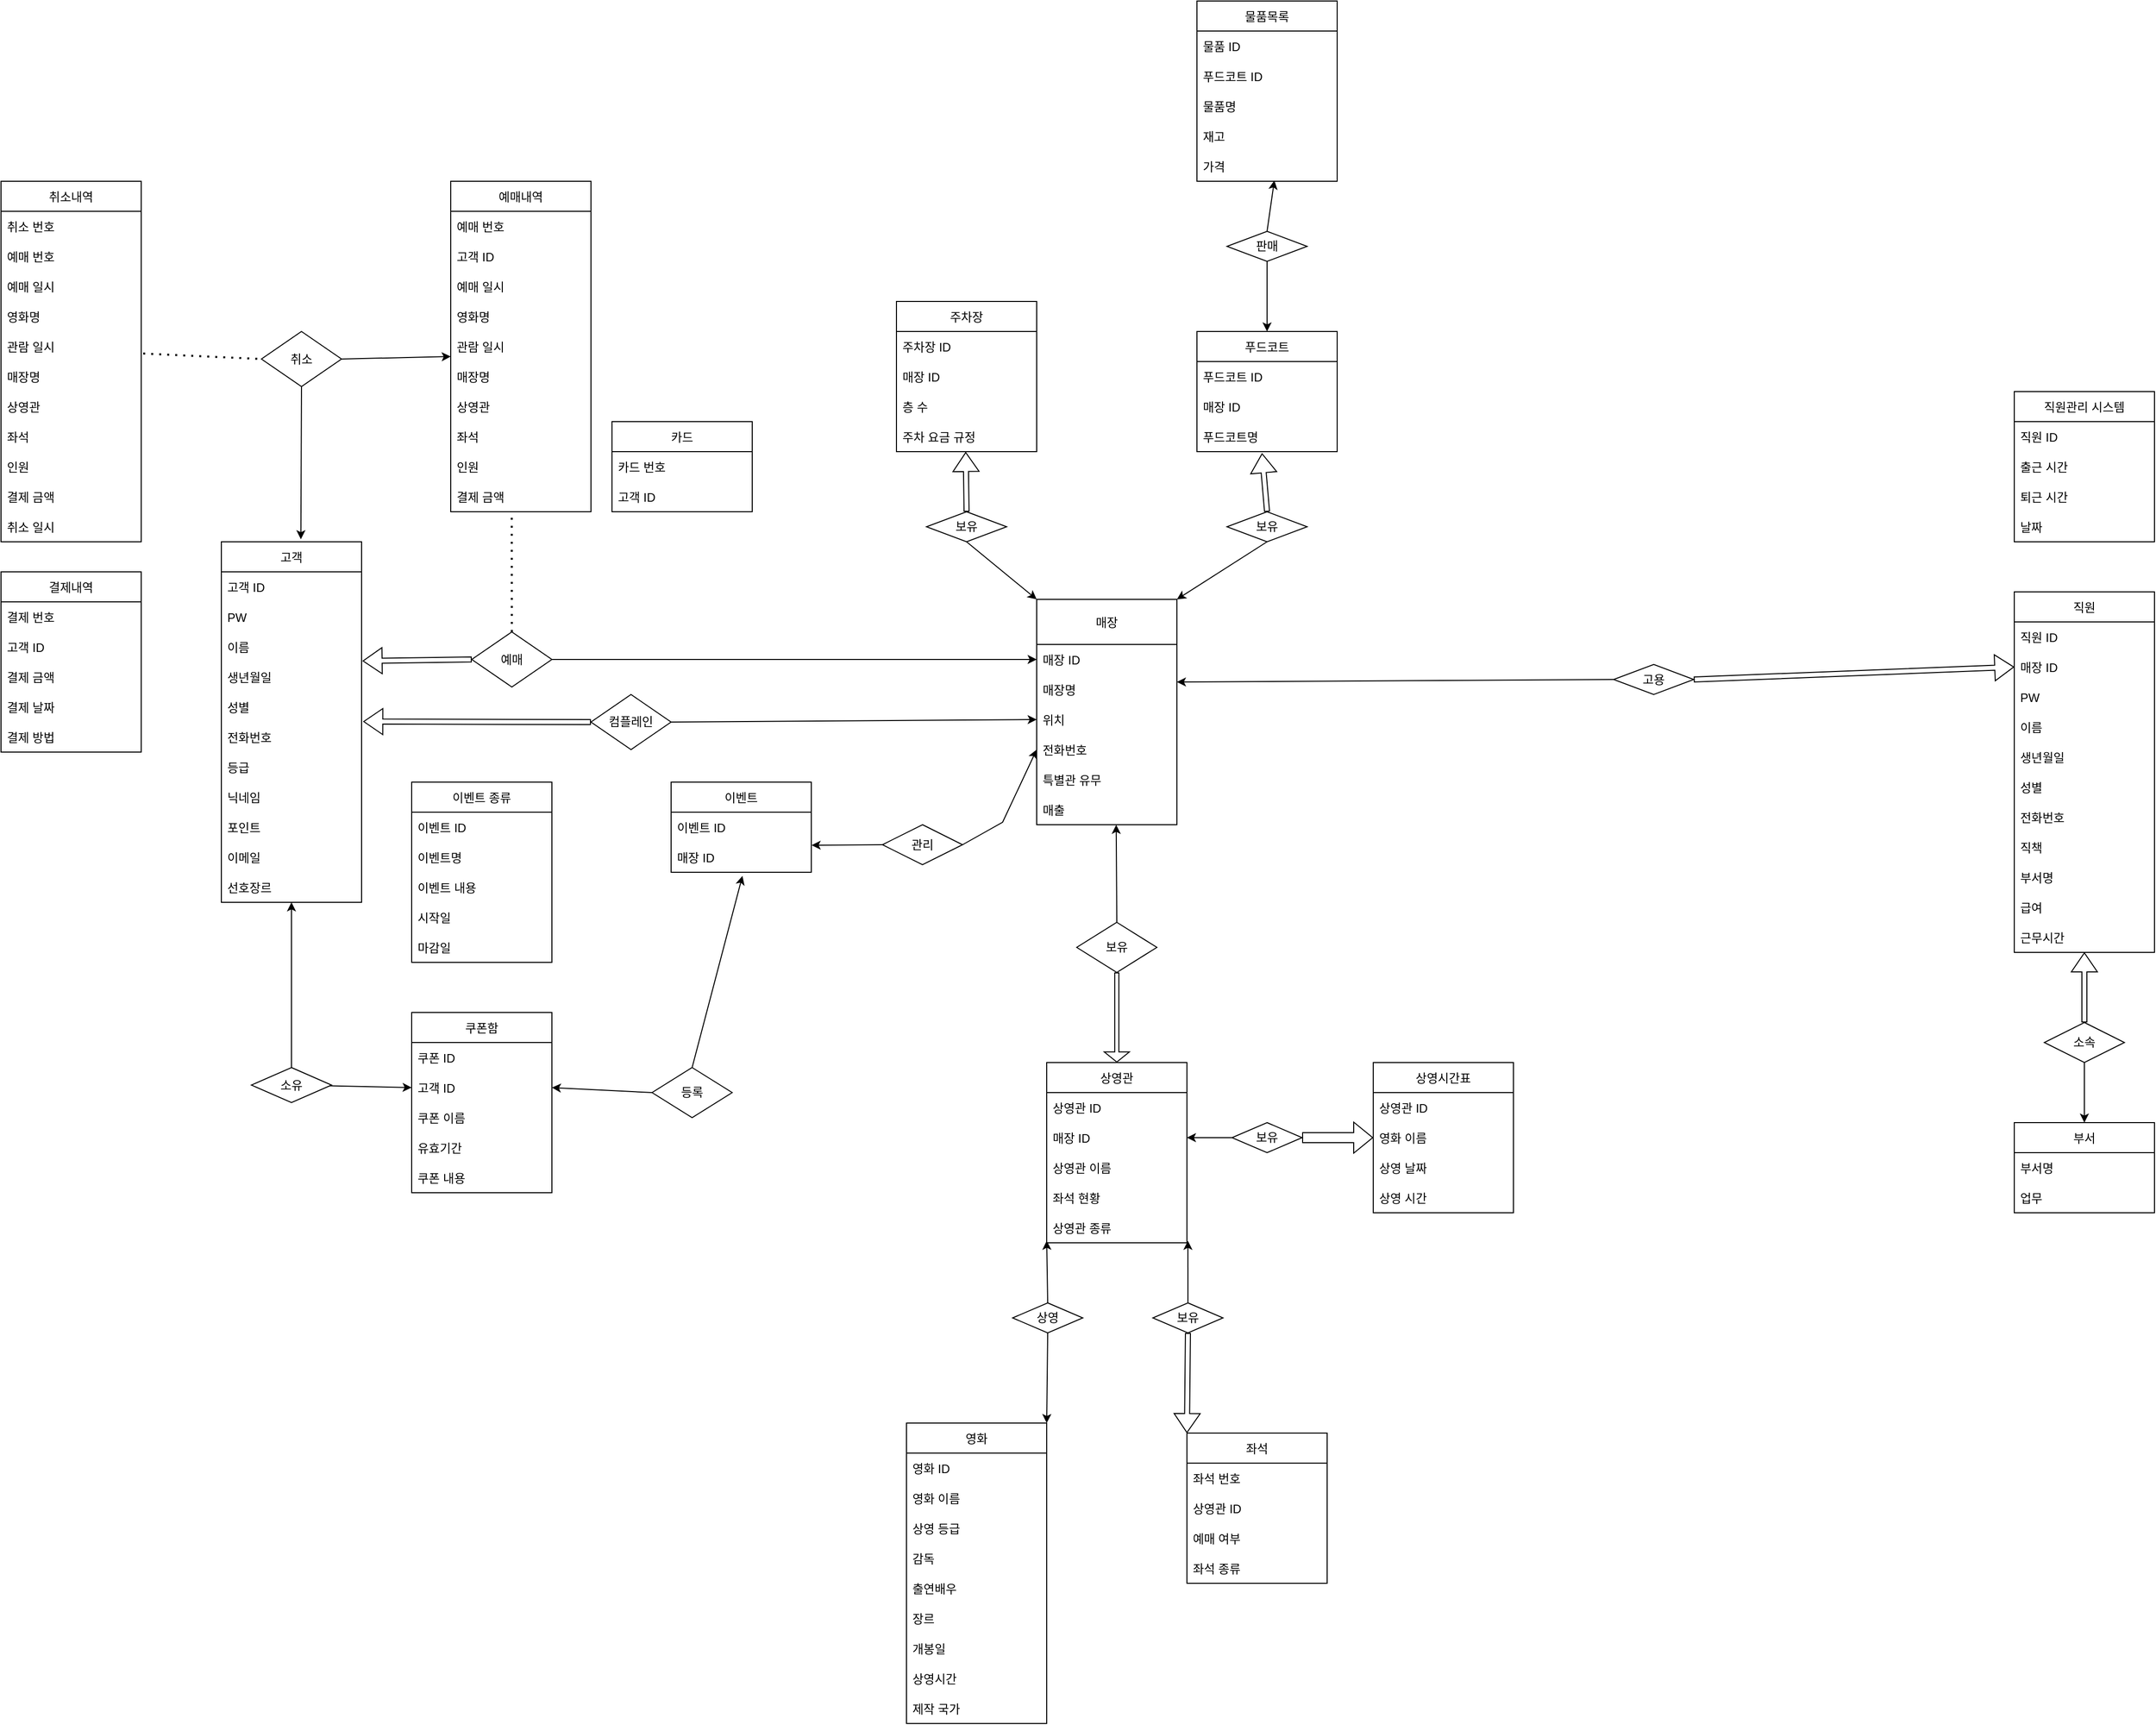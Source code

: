 <mxfile version="15.5.6" type="github" pages="2">
  <diagram id="wl7NIfgXZob2GiVpN4U7" name="E-R">
    <mxGraphModel dx="2374" dy="1077" grid="1" gridSize="10" guides="1" tooltips="1" connect="1" arrows="1" fold="1" page="1" pageScale="1" pageWidth="1654" pageHeight="2336" math="0" shadow="0">
      <root>
        <mxCell id="0" />
        <mxCell id="1" parent="0" />
        <mxCell id="WYWjUhm8YObNl2KhzV3R-1" value="취소내역" style="swimlane;fontStyle=0;childLayout=stackLayout;horizontal=1;startSize=30;horizontalStack=0;resizeParent=1;resizeParentMax=0;resizeLast=0;collapsible=1;marginBottom=0;" parent="1" vertex="1">
          <mxGeometry x="860" y="330" width="140" height="360" as="geometry" />
        </mxCell>
        <mxCell id="WYWjUhm8YObNl2KhzV3R-2" value="취소 번호" style="text;strokeColor=none;fillColor=none;align=left;verticalAlign=middle;spacingLeft=4;spacingRight=4;overflow=hidden;points=[[0,0.5],[1,0.5]];portConstraint=eastwest;rotatable=0;" parent="WYWjUhm8YObNl2KhzV3R-1" vertex="1">
          <mxGeometry y="30" width="140" height="30" as="geometry" />
        </mxCell>
        <mxCell id="eux5ETpcmqmiEMaok0SH-27" value="예매 번호" style="text;strokeColor=none;fillColor=none;align=left;verticalAlign=middle;spacingLeft=4;spacingRight=4;overflow=hidden;points=[[0,0.5],[1,0.5]];portConstraint=eastwest;rotatable=0;" parent="WYWjUhm8YObNl2KhzV3R-1" vertex="1">
          <mxGeometry y="60" width="140" height="30" as="geometry" />
        </mxCell>
        <mxCell id="eux5ETpcmqmiEMaok0SH-30" value="예매 일시" style="text;strokeColor=none;fillColor=none;align=left;verticalAlign=middle;spacingLeft=4;spacingRight=4;overflow=hidden;points=[[0,0.5],[1,0.5]];portConstraint=eastwest;rotatable=0;" parent="WYWjUhm8YObNl2KhzV3R-1" vertex="1">
          <mxGeometry y="90" width="140" height="30" as="geometry" />
        </mxCell>
        <mxCell id="zI3FBDW7Pap5S3CXbZqt-8" value="영화명" style="text;strokeColor=none;fillColor=none;align=left;verticalAlign=middle;spacingLeft=4;spacingRight=4;overflow=hidden;points=[[0,0.5],[1,0.5]];portConstraint=eastwest;rotatable=0;" parent="WYWjUhm8YObNl2KhzV3R-1" vertex="1">
          <mxGeometry y="120" width="140" height="30" as="geometry" />
        </mxCell>
        <mxCell id="zI3FBDW7Pap5S3CXbZqt-7" value="관람 일시" style="text;strokeColor=none;fillColor=none;align=left;verticalAlign=middle;spacingLeft=4;spacingRight=4;overflow=hidden;points=[[0,0.5],[1,0.5]];portConstraint=eastwest;rotatable=0;" parent="WYWjUhm8YObNl2KhzV3R-1" vertex="1">
          <mxGeometry y="150" width="140" height="30" as="geometry" />
        </mxCell>
        <mxCell id="cKguODEbhtYFb7qhuA4d-13" value="매장명" style="text;strokeColor=none;fillColor=none;align=left;verticalAlign=middle;spacingLeft=4;spacingRight=4;overflow=hidden;points=[[0,0.5],[1,0.5]];portConstraint=eastwest;rotatable=0;" parent="WYWjUhm8YObNl2KhzV3R-1" vertex="1">
          <mxGeometry y="180" width="140" height="30" as="geometry" />
        </mxCell>
        <mxCell id="eux5ETpcmqmiEMaok0SH-32" value="상영관" style="text;strokeColor=none;fillColor=none;align=left;verticalAlign=middle;spacingLeft=4;spacingRight=4;overflow=hidden;points=[[0,0.5],[1,0.5]];portConstraint=eastwest;rotatable=0;" parent="WYWjUhm8YObNl2KhzV3R-1" vertex="1">
          <mxGeometry y="210" width="140" height="30" as="geometry" />
        </mxCell>
        <mxCell id="eux5ETpcmqmiEMaok0SH-31" value="좌석" style="text;strokeColor=none;fillColor=none;align=left;verticalAlign=middle;spacingLeft=4;spacingRight=4;overflow=hidden;points=[[0,0.5],[1,0.5]];portConstraint=eastwest;rotatable=0;" parent="WYWjUhm8YObNl2KhzV3R-1" vertex="1">
          <mxGeometry y="240" width="140" height="30" as="geometry" />
        </mxCell>
        <mxCell id="zI3FBDW7Pap5S3CXbZqt-5" value="인원" style="text;strokeColor=none;fillColor=none;align=left;verticalAlign=middle;spacingLeft=4;spacingRight=4;overflow=hidden;points=[[0,0.5],[1,0.5]];portConstraint=eastwest;rotatable=0;" parent="WYWjUhm8YObNl2KhzV3R-1" vertex="1">
          <mxGeometry y="270" width="140" height="30" as="geometry" />
        </mxCell>
        <mxCell id="zI3FBDW7Pap5S3CXbZqt-4" value="결제 금액" style="text;strokeColor=none;fillColor=none;align=left;verticalAlign=middle;spacingLeft=4;spacingRight=4;overflow=hidden;points=[[0,0.5],[1,0.5]];portConstraint=eastwest;rotatable=0;" parent="WYWjUhm8YObNl2KhzV3R-1" vertex="1">
          <mxGeometry y="300" width="140" height="30" as="geometry" />
        </mxCell>
        <mxCell id="eux5ETpcmqmiEMaok0SH-33" value="취소 일시" style="text;strokeColor=none;fillColor=none;align=left;verticalAlign=middle;spacingLeft=4;spacingRight=4;overflow=hidden;points=[[0,0.5],[1,0.5]];portConstraint=eastwest;rotatable=0;" parent="WYWjUhm8YObNl2KhzV3R-1" vertex="1">
          <mxGeometry y="330" width="140" height="30" as="geometry" />
        </mxCell>
        <mxCell id="WYWjUhm8YObNl2KhzV3R-15" value="영화" style="swimlane;fontStyle=0;childLayout=stackLayout;horizontal=1;startSize=30;horizontalStack=0;resizeParent=1;resizeParentMax=0;resizeLast=0;collapsible=1;marginBottom=0;" parent="1" vertex="1">
          <mxGeometry x="1764" y="1570" width="140" height="300" as="geometry" />
        </mxCell>
        <mxCell id="WYWjUhm8YObNl2KhzV3R-16" value="영화 ID" style="text;strokeColor=none;fillColor=none;align=left;verticalAlign=middle;spacingLeft=4;spacingRight=4;overflow=hidden;points=[[0,0.5],[1,0.5]];portConstraint=eastwest;rotatable=0;" parent="WYWjUhm8YObNl2KhzV3R-15" vertex="1">
          <mxGeometry y="30" width="140" height="30" as="geometry" />
        </mxCell>
        <mxCell id="WYWjUhm8YObNl2KhzV3R-17" value="영화 이름" style="text;strokeColor=none;fillColor=none;align=left;verticalAlign=middle;spacingLeft=4;spacingRight=4;overflow=hidden;points=[[0,0.5],[1,0.5]];portConstraint=eastwest;rotatable=0;" parent="WYWjUhm8YObNl2KhzV3R-15" vertex="1">
          <mxGeometry y="60" width="140" height="30" as="geometry" />
        </mxCell>
        <mxCell id="WYWjUhm8YObNl2KhzV3R-18" value="상영 등급" style="text;strokeColor=none;fillColor=none;align=left;verticalAlign=middle;spacingLeft=4;spacingRight=4;overflow=hidden;points=[[0,0.5],[1,0.5]];portConstraint=eastwest;rotatable=0;" parent="WYWjUhm8YObNl2KhzV3R-15" vertex="1">
          <mxGeometry y="90" width="140" height="30" as="geometry" />
        </mxCell>
        <mxCell id="WYWjUhm8YObNl2KhzV3R-19" value="감독" style="text;strokeColor=none;fillColor=none;align=left;verticalAlign=middle;spacingLeft=4;spacingRight=4;overflow=hidden;points=[[0,0.5],[1,0.5]];portConstraint=eastwest;rotatable=0;" parent="WYWjUhm8YObNl2KhzV3R-15" vertex="1">
          <mxGeometry y="120" width="140" height="30" as="geometry" />
        </mxCell>
        <mxCell id="WYWjUhm8YObNl2KhzV3R-126" value="출연배우" style="text;strokeColor=none;fillColor=none;align=left;verticalAlign=middle;spacingLeft=4;spacingRight=4;overflow=hidden;points=[[0,0.5],[1,0.5]];portConstraint=eastwest;rotatable=0;" parent="WYWjUhm8YObNl2KhzV3R-15" vertex="1">
          <mxGeometry y="150" width="140" height="30" as="geometry" />
        </mxCell>
        <mxCell id="WYWjUhm8YObNl2KhzV3R-21" value="장르" style="text;strokeColor=none;fillColor=none;align=left;verticalAlign=middle;spacingLeft=4;spacingRight=4;overflow=hidden;points=[[0,0.5],[1,0.5]];portConstraint=eastwest;rotatable=0;" parent="WYWjUhm8YObNl2KhzV3R-15" vertex="1">
          <mxGeometry y="180" width="140" height="30" as="geometry" />
        </mxCell>
        <mxCell id="0jpGqaHGPof7GPKdyG1Q-2" value="개봉일" style="text;strokeColor=none;fillColor=none;align=left;verticalAlign=middle;spacingLeft=4;spacingRight=4;overflow=hidden;points=[[0,0.5],[1,0.5]];portConstraint=eastwest;rotatable=0;" parent="WYWjUhm8YObNl2KhzV3R-15" vertex="1">
          <mxGeometry y="210" width="140" height="30" as="geometry" />
        </mxCell>
        <mxCell id="0jpGqaHGPof7GPKdyG1Q-3" value="상영시간" style="text;strokeColor=none;fillColor=none;align=left;verticalAlign=middle;spacingLeft=4;spacingRight=4;overflow=hidden;points=[[0,0.5],[1,0.5]];portConstraint=eastwest;rotatable=0;" parent="WYWjUhm8YObNl2KhzV3R-15" vertex="1">
          <mxGeometry y="240" width="140" height="30" as="geometry" />
        </mxCell>
        <mxCell id="0jpGqaHGPof7GPKdyG1Q-4" value="제작 국가" style="text;strokeColor=none;fillColor=none;align=left;verticalAlign=middle;spacingLeft=4;spacingRight=4;overflow=hidden;points=[[0,0.5],[1,0.5]];portConstraint=eastwest;rotatable=0;" parent="WYWjUhm8YObNl2KhzV3R-15" vertex="1">
          <mxGeometry y="270" width="140" height="30" as="geometry" />
        </mxCell>
        <mxCell id="WYWjUhm8YObNl2KhzV3R-25" value="예매" style="shape=rhombus;perimeter=rhombusPerimeter;whiteSpace=wrap;html=1;align=center;" parent="1" vertex="1">
          <mxGeometry x="1330" y="780" width="80" height="55" as="geometry" />
        </mxCell>
        <mxCell id="WYWjUhm8YObNl2KhzV3R-35" value="취소" style="shape=rhombus;perimeter=rhombusPerimeter;whiteSpace=wrap;html=1;align=center;" parent="1" vertex="1">
          <mxGeometry x="1120" y="480" width="80" height="55" as="geometry" />
        </mxCell>
        <mxCell id="WYWjUhm8YObNl2KhzV3R-42" value="상영시간표" style="swimlane;fontStyle=0;childLayout=stackLayout;horizontal=1;startSize=30;horizontalStack=0;resizeParent=1;resizeParentMax=0;resizeLast=0;collapsible=1;marginBottom=0;" parent="1" vertex="1">
          <mxGeometry x="2230" y="1210" width="140" height="150" as="geometry" />
        </mxCell>
        <mxCell id="WYWjUhm8YObNl2KhzV3R-44" value="상영관 ID" style="text;strokeColor=none;fillColor=none;align=left;verticalAlign=middle;spacingLeft=4;spacingRight=4;overflow=hidden;points=[[0,0.5],[1,0.5]];portConstraint=eastwest;rotatable=0;" parent="WYWjUhm8YObNl2KhzV3R-42" vertex="1">
          <mxGeometry y="30" width="140" height="30" as="geometry" />
        </mxCell>
        <mxCell id="WYWjUhm8YObNl2KhzV3R-45" value="영화 이름" style="text;strokeColor=none;fillColor=none;align=left;verticalAlign=middle;spacingLeft=4;spacingRight=4;overflow=hidden;points=[[0,0.5],[1,0.5]];portConstraint=eastwest;rotatable=0;" parent="WYWjUhm8YObNl2KhzV3R-42" vertex="1">
          <mxGeometry y="60" width="140" height="30" as="geometry" />
        </mxCell>
        <mxCell id="WYWjUhm8YObNl2KhzV3R-46" value="상영 날짜" style="text;strokeColor=none;fillColor=none;align=left;verticalAlign=middle;spacingLeft=4;spacingRight=4;overflow=hidden;points=[[0,0.5],[1,0.5]];portConstraint=eastwest;rotatable=0;" parent="WYWjUhm8YObNl2KhzV3R-42" vertex="1">
          <mxGeometry y="90" width="140" height="30" as="geometry" />
        </mxCell>
        <mxCell id="WYWjUhm8YObNl2KhzV3R-47" value="상영 시간" style="text;strokeColor=none;fillColor=none;align=left;verticalAlign=middle;spacingLeft=4;spacingRight=4;overflow=hidden;points=[[0,0.5],[1,0.5]];portConstraint=eastwest;rotatable=0;" parent="WYWjUhm8YObNl2KhzV3R-42" vertex="1">
          <mxGeometry y="120" width="140" height="30" as="geometry" />
        </mxCell>
        <mxCell id="WYWjUhm8YObNl2KhzV3R-49" value="상영관" style="swimlane;fontStyle=0;childLayout=stackLayout;horizontal=1;startSize=30;horizontalStack=0;resizeParent=1;resizeParentMax=0;resizeLast=0;collapsible=1;marginBottom=0;" parent="1" vertex="1">
          <mxGeometry x="1904" y="1210" width="140" height="180" as="geometry" />
        </mxCell>
        <mxCell id="WYWjUhm8YObNl2KhzV3R-50" value="상영관 ID" style="text;strokeColor=none;fillColor=none;align=left;verticalAlign=middle;spacingLeft=4;spacingRight=4;overflow=hidden;points=[[0,0.5],[1,0.5]];portConstraint=eastwest;rotatable=0;" parent="WYWjUhm8YObNl2KhzV3R-49" vertex="1">
          <mxGeometry y="30" width="140" height="30" as="geometry" />
        </mxCell>
        <mxCell id="WYWjUhm8YObNl2KhzV3R-51" value="매장 ID" style="text;strokeColor=none;fillColor=none;align=left;verticalAlign=middle;spacingLeft=4;spacingRight=4;overflow=hidden;points=[[0,0.5],[1,0.5]];portConstraint=eastwest;rotatable=0;" parent="WYWjUhm8YObNl2KhzV3R-49" vertex="1">
          <mxGeometry y="60" width="140" height="30" as="geometry" />
        </mxCell>
        <mxCell id="WYWjUhm8YObNl2KhzV3R-53" value="상영관 이름" style="text;strokeColor=none;fillColor=none;align=left;verticalAlign=middle;spacingLeft=4;spacingRight=4;overflow=hidden;points=[[0,0.5],[1,0.5]];portConstraint=eastwest;rotatable=0;" parent="WYWjUhm8YObNl2KhzV3R-49" vertex="1">
          <mxGeometry y="90" width="140" height="30" as="geometry" />
        </mxCell>
        <mxCell id="cKguODEbhtYFb7qhuA4d-14" value="좌석 현황" style="text;strokeColor=none;fillColor=none;align=left;verticalAlign=middle;spacingLeft=4;spacingRight=4;overflow=hidden;points=[[0,0.5],[1,0.5]];portConstraint=eastwest;rotatable=0;" parent="WYWjUhm8YObNl2KhzV3R-49" vertex="1">
          <mxGeometry y="120" width="140" height="30" as="geometry" />
        </mxCell>
        <mxCell id="2ric9XNbPDOC2nrLQo_Z-3" value="상영관 종류" style="text;strokeColor=none;fillColor=none;align=left;verticalAlign=middle;spacingLeft=4;spacingRight=4;overflow=hidden;points=[[0,0.5],[1,0.5]];portConstraint=eastwest;rotatable=0;" parent="WYWjUhm8YObNl2KhzV3R-49" vertex="1">
          <mxGeometry y="150" width="140" height="30" as="geometry" />
        </mxCell>
        <mxCell id="WYWjUhm8YObNl2KhzV3R-62" value="매장" style="swimlane;fontStyle=0;childLayout=stackLayout;horizontal=1;startSize=45;horizontalStack=0;resizeParent=1;resizeParentMax=0;resizeLast=0;collapsible=1;marginBottom=0;" parent="1" vertex="1">
          <mxGeometry x="1894" y="747.5" width="140" height="225" as="geometry" />
        </mxCell>
        <mxCell id="WYWjUhm8YObNl2KhzV3R-63" value="매장 ID" style="text;strokeColor=none;fillColor=none;align=left;verticalAlign=middle;spacingLeft=4;spacingRight=4;overflow=hidden;points=[[0,0.5],[1,0.5]];portConstraint=eastwest;rotatable=0;" parent="WYWjUhm8YObNl2KhzV3R-62" vertex="1">
          <mxGeometry y="45" width="140" height="30" as="geometry" />
        </mxCell>
        <mxCell id="WYWjUhm8YObNl2KhzV3R-64" value="매장명" style="text;strokeColor=none;fillColor=none;align=left;verticalAlign=middle;spacingLeft=4;spacingRight=4;overflow=hidden;points=[[0,0.5],[1,0.5]];portConstraint=eastwest;rotatable=0;" parent="WYWjUhm8YObNl2KhzV3R-62" vertex="1">
          <mxGeometry y="75" width="140" height="30" as="geometry" />
        </mxCell>
        <mxCell id="WYWjUhm8YObNl2KhzV3R-67" value="위치" style="text;strokeColor=none;fillColor=none;align=left;verticalAlign=middle;spacingLeft=4;spacingRight=4;overflow=hidden;points=[[0,0.5],[1,0.5]];portConstraint=eastwest;rotatable=0;" parent="WYWjUhm8YObNl2KhzV3R-62" vertex="1">
          <mxGeometry y="105" width="140" height="30" as="geometry" />
        </mxCell>
        <mxCell id="WYWjUhm8YObNl2KhzV3R-68" value="전화번호" style="text;strokeColor=none;fillColor=none;align=left;verticalAlign=middle;spacingLeft=4;spacingRight=4;overflow=hidden;points=[[0,0.5],[1,0.5]];portConstraint=eastwest;rotatable=0;" parent="WYWjUhm8YObNl2KhzV3R-62" vertex="1">
          <mxGeometry y="135" width="140" height="30" as="geometry" />
        </mxCell>
        <mxCell id="eux5ETpcmqmiEMaok0SH-3" value="특별관 유무" style="text;strokeColor=none;fillColor=none;align=left;verticalAlign=middle;spacingLeft=4;spacingRight=4;overflow=hidden;points=[[0,0.5],[1,0.5]];portConstraint=eastwest;rotatable=0;" parent="WYWjUhm8YObNl2KhzV3R-62" vertex="1">
          <mxGeometry y="165" width="140" height="30" as="geometry" />
        </mxCell>
        <mxCell id="eux5ETpcmqmiEMaok0SH-7" value="매출" style="text;strokeColor=none;fillColor=none;align=left;verticalAlign=middle;spacingLeft=4;spacingRight=4;overflow=hidden;points=[[0,0.5],[1,0.5]];portConstraint=eastwest;rotatable=0;" parent="WYWjUhm8YObNl2KhzV3R-62" vertex="1">
          <mxGeometry y="195" width="140" height="30" as="geometry" />
        </mxCell>
        <mxCell id="WYWjUhm8YObNl2KhzV3R-72" value="직원" style="swimlane;fontStyle=0;childLayout=stackLayout;horizontal=1;startSize=30;horizontalStack=0;resizeParent=1;resizeParentMax=0;resizeLast=0;collapsible=1;marginBottom=0;" parent="1" vertex="1">
          <mxGeometry x="2870" y="740" width="140" height="360" as="geometry" />
        </mxCell>
        <mxCell id="WYWjUhm8YObNl2KhzV3R-73" value="직원 ID" style="text;strokeColor=none;fillColor=none;align=left;verticalAlign=middle;spacingLeft=4;spacingRight=4;overflow=hidden;points=[[0,0.5],[1,0.5]];portConstraint=eastwest;rotatable=0;" parent="WYWjUhm8YObNl2KhzV3R-72" vertex="1">
          <mxGeometry y="30" width="140" height="30" as="geometry" />
        </mxCell>
        <mxCell id="eux5ETpcmqmiEMaok0SH-66" value="매장 ID" style="text;strokeColor=none;fillColor=none;align=left;verticalAlign=middle;spacingLeft=4;spacingRight=4;overflow=hidden;points=[[0,0.5],[1,0.5]];portConstraint=eastwest;rotatable=0;" parent="WYWjUhm8YObNl2KhzV3R-72" vertex="1">
          <mxGeometry y="60" width="140" height="30" as="geometry" />
        </mxCell>
        <mxCell id="eux5ETpcmqmiEMaok0SH-6" value="PW" style="text;strokeColor=none;fillColor=none;align=left;verticalAlign=middle;spacingLeft=4;spacingRight=4;overflow=hidden;points=[[0,0.5],[1,0.5]];portConstraint=eastwest;rotatable=0;" parent="WYWjUhm8YObNl2KhzV3R-72" vertex="1">
          <mxGeometry y="90" width="140" height="30" as="geometry" />
        </mxCell>
        <mxCell id="WYWjUhm8YObNl2KhzV3R-74" value="이름" style="text;strokeColor=none;fillColor=none;align=left;verticalAlign=middle;spacingLeft=4;spacingRight=4;overflow=hidden;points=[[0,0.5],[1,0.5]];portConstraint=eastwest;rotatable=0;" parent="WYWjUhm8YObNl2KhzV3R-72" vertex="1">
          <mxGeometry y="120" width="140" height="30" as="geometry" />
        </mxCell>
        <mxCell id="eux5ETpcmqmiEMaok0SH-64" value="생년월일" style="text;strokeColor=none;fillColor=none;align=left;verticalAlign=middle;spacingLeft=4;spacingRight=4;overflow=hidden;points=[[0,0.5],[1,0.5]];portConstraint=eastwest;rotatable=0;" parent="WYWjUhm8YObNl2KhzV3R-72" vertex="1">
          <mxGeometry y="150" width="140" height="30" as="geometry" />
        </mxCell>
        <mxCell id="WYWjUhm8YObNl2KhzV3R-75" value="성별" style="text;strokeColor=none;fillColor=none;align=left;verticalAlign=middle;spacingLeft=4;spacingRight=4;overflow=hidden;points=[[0,0.5],[1,0.5]];portConstraint=eastwest;rotatable=0;" parent="WYWjUhm8YObNl2KhzV3R-72" vertex="1">
          <mxGeometry y="180" width="140" height="30" as="geometry" />
        </mxCell>
        <mxCell id="eux5ETpcmqmiEMaok0SH-65" value="전화번호" style="text;strokeColor=none;fillColor=none;align=left;verticalAlign=middle;spacingLeft=4;spacingRight=4;overflow=hidden;points=[[0,0.5],[1,0.5]];portConstraint=eastwest;rotatable=0;" parent="WYWjUhm8YObNl2KhzV3R-72" vertex="1">
          <mxGeometry y="210" width="140" height="30" as="geometry" />
        </mxCell>
        <mxCell id="WYWjUhm8YObNl2KhzV3R-78" value="직책" style="text;strokeColor=none;fillColor=none;align=left;verticalAlign=middle;spacingLeft=4;spacingRight=4;overflow=hidden;points=[[0,0.5],[1,0.5]];portConstraint=eastwest;rotatable=0;" parent="WYWjUhm8YObNl2KhzV3R-72" vertex="1">
          <mxGeometry y="240" width="140" height="30" as="geometry" />
        </mxCell>
        <mxCell id="WYWjUhm8YObNl2KhzV3R-80" value="부서명" style="text;strokeColor=none;fillColor=none;align=left;verticalAlign=middle;spacingLeft=4;spacingRight=4;overflow=hidden;points=[[0,0.5],[1,0.5]];portConstraint=eastwest;rotatable=0;" parent="WYWjUhm8YObNl2KhzV3R-72" vertex="1">
          <mxGeometry y="270" width="140" height="30" as="geometry" />
        </mxCell>
        <mxCell id="WYWjUhm8YObNl2KhzV3R-81" value="급여" style="text;strokeColor=none;fillColor=none;align=left;verticalAlign=middle;spacingLeft=4;spacingRight=4;overflow=hidden;points=[[0,0.5],[1,0.5]];portConstraint=eastwest;rotatable=0;" parent="WYWjUhm8YObNl2KhzV3R-72" vertex="1">
          <mxGeometry y="300" width="140" height="30" as="geometry" />
        </mxCell>
        <mxCell id="WYWjUhm8YObNl2KhzV3R-82" value="근무시간" style="text;strokeColor=none;fillColor=none;align=left;verticalAlign=middle;spacingLeft=4;spacingRight=4;overflow=hidden;points=[[0,0.5],[1,0.5]];portConstraint=eastwest;rotatable=0;" parent="WYWjUhm8YObNl2KhzV3R-72" vertex="1">
          <mxGeometry y="330" width="140" height="30" as="geometry" />
        </mxCell>
        <mxCell id="WYWjUhm8YObNl2KhzV3R-83" value="부서" style="swimlane;fontStyle=0;childLayout=stackLayout;horizontal=1;startSize=30;horizontalStack=0;resizeParent=1;resizeParentMax=0;resizeLast=0;collapsible=1;marginBottom=0;" parent="1" vertex="1">
          <mxGeometry x="2870" y="1270" width="140" height="90" as="geometry" />
        </mxCell>
        <mxCell id="WYWjUhm8YObNl2KhzV3R-84" value="부서명" style="text;strokeColor=none;fillColor=none;align=left;verticalAlign=middle;spacingLeft=4;spacingRight=4;overflow=hidden;points=[[0,0.5],[1,0.5]];portConstraint=eastwest;rotatable=0;" parent="WYWjUhm8YObNl2KhzV3R-83" vertex="1">
          <mxGeometry y="30" width="140" height="30" as="geometry" />
        </mxCell>
        <mxCell id="WYWjUhm8YObNl2KhzV3R-85" value="업무" style="text;strokeColor=none;fillColor=none;align=left;verticalAlign=middle;spacingLeft=4;spacingRight=4;overflow=hidden;points=[[0,0.5],[1,0.5]];portConstraint=eastwest;rotatable=0;" parent="WYWjUhm8YObNl2KhzV3R-83" vertex="1">
          <mxGeometry y="60" width="140" height="30" as="geometry" />
        </mxCell>
        <mxCell id="WYWjUhm8YObNl2KhzV3R-86" value="직원관리 시스템" style="swimlane;fontStyle=0;childLayout=stackLayout;horizontal=1;startSize=30;horizontalStack=0;resizeParent=1;resizeParentMax=0;resizeLast=0;collapsible=1;marginBottom=0;" parent="1" vertex="1">
          <mxGeometry x="2870" y="540" width="140" height="150" as="geometry" />
        </mxCell>
        <mxCell id="WYWjUhm8YObNl2KhzV3R-87" value="직원 ID" style="text;strokeColor=none;fillColor=none;align=left;verticalAlign=middle;spacingLeft=4;spacingRight=4;overflow=hidden;points=[[0,0.5],[1,0.5]];portConstraint=eastwest;rotatable=0;" parent="WYWjUhm8YObNl2KhzV3R-86" vertex="1">
          <mxGeometry y="30" width="140" height="30" as="geometry" />
        </mxCell>
        <mxCell id="WYWjUhm8YObNl2KhzV3R-88" value="출근 시간" style="text;strokeColor=none;fillColor=none;align=left;verticalAlign=middle;spacingLeft=4;spacingRight=4;overflow=hidden;points=[[0,0.5],[1,0.5]];portConstraint=eastwest;rotatable=0;" parent="WYWjUhm8YObNl2KhzV3R-86" vertex="1">
          <mxGeometry y="60" width="140" height="30" as="geometry" />
        </mxCell>
        <mxCell id="WYWjUhm8YObNl2KhzV3R-92" value="퇴근 시간" style="text;strokeColor=none;fillColor=none;align=left;verticalAlign=middle;spacingLeft=4;spacingRight=4;overflow=hidden;points=[[0,0.5],[1,0.5]];portConstraint=eastwest;rotatable=0;" parent="WYWjUhm8YObNl2KhzV3R-86" vertex="1">
          <mxGeometry y="90" width="140" height="30" as="geometry" />
        </mxCell>
        <mxCell id="WYWjUhm8YObNl2KhzV3R-89" value="날짜" style="text;strokeColor=none;fillColor=none;align=left;verticalAlign=middle;spacingLeft=4;spacingRight=4;overflow=hidden;points=[[0,0.5],[1,0.5]];portConstraint=eastwest;rotatable=0;" parent="WYWjUhm8YObNl2KhzV3R-86" vertex="1">
          <mxGeometry y="120" width="140" height="30" as="geometry" />
        </mxCell>
        <mxCell id="WYWjUhm8YObNl2KhzV3R-121" value="이벤트" style="swimlane;fontStyle=0;childLayout=stackLayout;horizontal=1;startSize=30;horizontalStack=0;resizeParent=1;resizeParentMax=0;resizeLast=0;collapsible=1;marginBottom=0;" parent="1" vertex="1">
          <mxGeometry x="1529" y="930" width="140" height="90" as="geometry" />
        </mxCell>
        <mxCell id="WYWjUhm8YObNl2KhzV3R-122" value="이벤트 ID" style="text;strokeColor=none;fillColor=none;align=left;verticalAlign=middle;spacingLeft=4;spacingRight=4;overflow=hidden;points=[[0,0.5],[1,0.5]];portConstraint=eastwest;rotatable=0;" parent="WYWjUhm8YObNl2KhzV3R-121" vertex="1">
          <mxGeometry y="30" width="140" height="30" as="geometry" />
        </mxCell>
        <mxCell id="WYWjUhm8YObNl2KhzV3R-143" value="매장 ID" style="text;strokeColor=none;fillColor=none;align=left;verticalAlign=middle;spacingLeft=4;spacingRight=4;overflow=hidden;points=[[0,0.5],[1,0.5]];portConstraint=eastwest;rotatable=0;" parent="WYWjUhm8YObNl2KhzV3R-121" vertex="1">
          <mxGeometry y="60" width="140" height="30" as="geometry" />
        </mxCell>
        <mxCell id="WYWjUhm8YObNl2KhzV3R-134" value="좌석" style="swimlane;fontStyle=0;childLayout=stackLayout;horizontal=1;startSize=30;horizontalStack=0;resizeParent=1;resizeParentMax=0;resizeLast=0;collapsible=1;marginBottom=0;" parent="1" vertex="1">
          <mxGeometry x="2044" y="1580" width="140" height="150" as="geometry" />
        </mxCell>
        <mxCell id="WYWjUhm8YObNl2KhzV3R-135" value="좌석 번호" style="text;strokeColor=none;fillColor=none;align=left;verticalAlign=middle;spacingLeft=4;spacingRight=4;overflow=hidden;points=[[0,0.5],[1,0.5]];portConstraint=eastwest;rotatable=0;" parent="WYWjUhm8YObNl2KhzV3R-134" vertex="1">
          <mxGeometry y="30" width="140" height="30" as="geometry" />
        </mxCell>
        <mxCell id="eux5ETpcmqmiEMaok0SH-1" value="상영관 ID" style="text;strokeColor=none;fillColor=none;align=left;verticalAlign=middle;spacingLeft=4;spacingRight=4;overflow=hidden;points=[[0,0.5],[1,0.5]];portConstraint=eastwest;rotatable=0;" parent="WYWjUhm8YObNl2KhzV3R-134" vertex="1">
          <mxGeometry y="60" width="140" height="30" as="geometry" />
        </mxCell>
        <mxCell id="WYWjUhm8YObNl2KhzV3R-120" value="예매 여부" style="text;strokeColor=none;fillColor=none;align=left;verticalAlign=middle;spacingLeft=4;spacingRight=4;overflow=hidden;points=[[0,0.5],[1,0.5]];portConstraint=eastwest;rotatable=0;" parent="WYWjUhm8YObNl2KhzV3R-134" vertex="1">
          <mxGeometry y="90" width="140" height="30" as="geometry" />
        </mxCell>
        <mxCell id="eux5ETpcmqmiEMaok0SH-4" value="좌석 종류" style="text;strokeColor=none;fillColor=none;align=left;verticalAlign=middle;spacingLeft=4;spacingRight=4;overflow=hidden;points=[[0,0.5],[1,0.5]];portConstraint=eastwest;rotatable=0;" parent="WYWjUhm8YObNl2KhzV3R-134" vertex="1">
          <mxGeometry y="120" width="140" height="30" as="geometry" />
        </mxCell>
        <mxCell id="RoAabJP-WERvAbmFDm9a-14" value="고객" style="swimlane;fontStyle=0;childLayout=stackLayout;horizontal=1;startSize=30;horizontalStack=0;resizeParent=1;resizeParentMax=0;resizeLast=0;collapsible=1;marginBottom=0;" parent="1" vertex="1">
          <mxGeometry x="1080" y="690" width="140" height="360" as="geometry" />
        </mxCell>
        <mxCell id="RoAabJP-WERvAbmFDm9a-15" value="고객 ID " style="text;strokeColor=none;fillColor=none;align=left;verticalAlign=middle;spacingLeft=4;spacingRight=4;overflow=hidden;points=[[0,0.5],[1,0.5]];portConstraint=eastwest;rotatable=0;" parent="RoAabJP-WERvAbmFDm9a-14" vertex="1">
          <mxGeometry y="30" width="140" height="30" as="geometry" />
        </mxCell>
        <mxCell id="RoAabJP-WERvAbmFDm9a-16" value="PW" style="text;strokeColor=none;fillColor=none;align=left;verticalAlign=middle;spacingLeft=4;spacingRight=4;overflow=hidden;points=[[0,0.5],[1,0.5]];portConstraint=eastwest;rotatable=0;" parent="RoAabJP-WERvAbmFDm9a-14" vertex="1">
          <mxGeometry y="60" width="140" height="30" as="geometry" />
        </mxCell>
        <mxCell id="RoAabJP-WERvAbmFDm9a-17" value="이름    " style="text;strokeColor=none;fillColor=none;align=left;verticalAlign=middle;spacingLeft=4;spacingRight=4;overflow=hidden;points=[[0,0.5],[1,0.5]];portConstraint=eastwest;rotatable=0;" parent="RoAabJP-WERvAbmFDm9a-14" vertex="1">
          <mxGeometry y="90" width="140" height="30" as="geometry" />
        </mxCell>
        <mxCell id="RoAabJP-WERvAbmFDm9a-18" value="생년월일" style="text;strokeColor=none;fillColor=none;align=left;verticalAlign=middle;spacingLeft=4;spacingRight=4;overflow=hidden;points=[[0,0.5],[1,0.5]];portConstraint=eastwest;rotatable=0;" parent="RoAabJP-WERvAbmFDm9a-14" vertex="1">
          <mxGeometry y="120" width="140" height="30" as="geometry" />
        </mxCell>
        <mxCell id="RoAabJP-WERvAbmFDm9a-19" value="성별" style="text;strokeColor=none;fillColor=none;align=left;verticalAlign=middle;spacingLeft=4;spacingRight=4;overflow=hidden;points=[[0,0.5],[1,0.5]];portConstraint=eastwest;rotatable=0;" parent="RoAabJP-WERvAbmFDm9a-14" vertex="1">
          <mxGeometry y="150" width="140" height="30" as="geometry" />
        </mxCell>
        <mxCell id="RoAabJP-WERvAbmFDm9a-20" value="전화번호" style="text;strokeColor=none;fillColor=none;align=left;verticalAlign=middle;spacingLeft=4;spacingRight=4;overflow=hidden;points=[[0,0.5],[1,0.5]];portConstraint=eastwest;rotatable=0;" parent="RoAabJP-WERvAbmFDm9a-14" vertex="1">
          <mxGeometry y="180" width="140" height="30" as="geometry" />
        </mxCell>
        <mxCell id="RoAabJP-WERvAbmFDm9a-21" value="등급" style="text;strokeColor=none;fillColor=none;align=left;verticalAlign=middle;spacingLeft=4;spacingRight=4;overflow=hidden;points=[[0,0.5],[1,0.5]];portConstraint=eastwest;rotatable=0;" parent="RoAabJP-WERvAbmFDm9a-14" vertex="1">
          <mxGeometry y="210" width="140" height="30" as="geometry" />
        </mxCell>
        <mxCell id="RoAabJP-WERvAbmFDm9a-22" value="닉네임" style="text;strokeColor=none;fillColor=none;align=left;verticalAlign=middle;spacingLeft=4;spacingRight=4;overflow=hidden;points=[[0,0.5],[1,0.5]];portConstraint=eastwest;rotatable=0;" parent="RoAabJP-WERvAbmFDm9a-14" vertex="1">
          <mxGeometry y="240" width="140" height="30" as="geometry" />
        </mxCell>
        <mxCell id="RoAabJP-WERvAbmFDm9a-24" value="포인트" style="text;strokeColor=none;fillColor=none;align=left;verticalAlign=middle;spacingLeft=4;spacingRight=4;overflow=hidden;points=[[0,0.5],[1,0.5]];portConstraint=eastwest;rotatable=0;" parent="RoAabJP-WERvAbmFDm9a-14" vertex="1">
          <mxGeometry y="270" width="140" height="30" as="geometry" />
        </mxCell>
        <mxCell id="RoAabJP-WERvAbmFDm9a-25" value="이메일" style="text;strokeColor=none;fillColor=none;align=left;verticalAlign=middle;spacingLeft=4;spacingRight=4;overflow=hidden;points=[[0,0.5],[1,0.5]];portConstraint=eastwest;rotatable=0;" parent="RoAabJP-WERvAbmFDm9a-14" vertex="1">
          <mxGeometry y="300" width="140" height="30" as="geometry" />
        </mxCell>
        <mxCell id="eux5ETpcmqmiEMaok0SH-2" value="선호장르" style="text;strokeColor=none;fillColor=none;align=left;verticalAlign=middle;spacingLeft=4;spacingRight=4;overflow=hidden;points=[[0,0.5],[1,0.5]];portConstraint=eastwest;rotatable=0;" parent="RoAabJP-WERvAbmFDm9a-14" vertex="1">
          <mxGeometry y="330" width="140" height="30" as="geometry" />
        </mxCell>
        <mxCell id="WYWjUhm8YObNl2KhzV3R-149" value="푸드코트" style="swimlane;fontStyle=0;childLayout=stackLayout;horizontal=1;startSize=30;horizontalStack=0;resizeParent=1;resizeParentMax=0;resizeLast=0;collapsible=1;marginBottom=0;" parent="1" vertex="1">
          <mxGeometry x="2054" y="480" width="140" height="120" as="geometry" />
        </mxCell>
        <mxCell id="WYWjUhm8YObNl2KhzV3R-150" value="푸드코트 ID" style="text;strokeColor=none;fillColor=none;align=left;verticalAlign=middle;spacingLeft=4;spacingRight=4;overflow=hidden;points=[[0,0.5],[1,0.5]];portConstraint=eastwest;rotatable=0;" parent="WYWjUhm8YObNl2KhzV3R-149" vertex="1">
          <mxGeometry y="30" width="140" height="30" as="geometry" />
        </mxCell>
        <mxCell id="eux5ETpcmqmiEMaok0SH-105" value="매장 ID" style="text;strokeColor=none;fillColor=none;align=left;verticalAlign=middle;spacingLeft=4;spacingRight=4;overflow=hidden;points=[[0,0.5],[1,0.5]];portConstraint=eastwest;rotatable=0;" parent="WYWjUhm8YObNl2KhzV3R-149" vertex="1">
          <mxGeometry y="60" width="140" height="30" as="geometry" />
        </mxCell>
        <mxCell id="2ric9XNbPDOC2nrLQo_Z-4" value="푸드코트명" style="text;strokeColor=none;fillColor=none;align=left;verticalAlign=middle;spacingLeft=4;spacingRight=4;overflow=hidden;points=[[0,0.5],[1,0.5]];portConstraint=eastwest;rotatable=0;" parent="WYWjUhm8YObNl2KhzV3R-149" vertex="1">
          <mxGeometry y="90" width="140" height="30" as="geometry" />
        </mxCell>
        <mxCell id="cKguODEbhtYFb7qhuA4d-1" value="쿠폰함" style="swimlane;fontStyle=0;childLayout=stackLayout;horizontal=1;startSize=30;horizontalStack=0;resizeParent=1;resizeParentMax=0;resizeLast=0;collapsible=1;marginBottom=0;" parent="1" vertex="1">
          <mxGeometry x="1270" y="1160" width="140" height="180" as="geometry" />
        </mxCell>
        <mxCell id="cKguODEbhtYFb7qhuA4d-2" value="쿠폰 ID" style="text;strokeColor=none;fillColor=none;align=left;verticalAlign=middle;spacingLeft=4;spacingRight=4;overflow=hidden;points=[[0,0.5],[1,0.5]];portConstraint=eastwest;rotatable=0;" parent="cKguODEbhtYFb7qhuA4d-1" vertex="1">
          <mxGeometry y="30" width="140" height="30" as="geometry" />
        </mxCell>
        <mxCell id="cKguODEbhtYFb7qhuA4d-5" value="고객 ID" style="text;strokeColor=none;fillColor=none;align=left;verticalAlign=middle;spacingLeft=4;spacingRight=4;overflow=hidden;points=[[0,0.5],[1,0.5]];portConstraint=eastwest;rotatable=0;" parent="cKguODEbhtYFb7qhuA4d-1" vertex="1">
          <mxGeometry y="60" width="140" height="30" as="geometry" />
        </mxCell>
        <mxCell id="cKguODEbhtYFb7qhuA4d-3" value="쿠폰 이름" style="text;strokeColor=none;fillColor=none;align=left;verticalAlign=middle;spacingLeft=4;spacingRight=4;overflow=hidden;points=[[0,0.5],[1,0.5]];portConstraint=eastwest;rotatable=0;" parent="cKguODEbhtYFb7qhuA4d-1" vertex="1">
          <mxGeometry y="90" width="140" height="30" as="geometry" />
        </mxCell>
        <mxCell id="eux5ETpcmqmiEMaok0SH-26" value="유효기간" style="text;strokeColor=none;fillColor=none;align=left;verticalAlign=middle;spacingLeft=4;spacingRight=4;overflow=hidden;points=[[0,0.5],[1,0.5]];portConstraint=eastwest;rotatable=0;" parent="cKguODEbhtYFb7qhuA4d-1" vertex="1">
          <mxGeometry y="120" width="140" height="30" as="geometry" />
        </mxCell>
        <mxCell id="eux5ETpcmqmiEMaok0SH-25" value="쿠폰 내용" style="text;strokeColor=none;fillColor=none;align=left;verticalAlign=middle;spacingLeft=4;spacingRight=4;overflow=hidden;points=[[0,0.5],[1,0.5]];portConstraint=eastwest;rotatable=0;" parent="cKguODEbhtYFb7qhuA4d-1" vertex="1">
          <mxGeometry y="150" width="140" height="30" as="geometry" />
        </mxCell>
        <mxCell id="gwUpILcomhVhb_27Gu5M-5" value="물품목록" style="swimlane;fontStyle=0;childLayout=stackLayout;horizontal=1;startSize=30;horizontalStack=0;resizeParent=1;resizeParentMax=0;resizeLast=0;collapsible=1;marginBottom=0;" parent="1" vertex="1">
          <mxGeometry x="2054" y="150" width="140" height="180" as="geometry" />
        </mxCell>
        <mxCell id="gwUpILcomhVhb_27Gu5M-6" value="물품 ID" style="text;strokeColor=none;fillColor=none;align=left;verticalAlign=middle;spacingLeft=4;spacingRight=4;overflow=hidden;points=[[0,0.5],[1,0.5]];portConstraint=eastwest;rotatable=0;" parent="gwUpILcomhVhb_27Gu5M-5" vertex="1">
          <mxGeometry y="30" width="140" height="30" as="geometry" />
        </mxCell>
        <mxCell id="2ric9XNbPDOC2nrLQo_Z-1" value="푸드코트 ID" style="text;strokeColor=none;fillColor=none;align=left;verticalAlign=middle;spacingLeft=4;spacingRight=4;overflow=hidden;points=[[0,0.5],[1,0.5]];portConstraint=eastwest;rotatable=0;" parent="gwUpILcomhVhb_27Gu5M-5" vertex="1">
          <mxGeometry y="60" width="140" height="30" as="geometry" />
        </mxCell>
        <mxCell id="gwUpILcomhVhb_27Gu5M-7" value="물품명" style="text;strokeColor=none;fillColor=none;align=left;verticalAlign=middle;spacingLeft=4;spacingRight=4;overflow=hidden;points=[[0,0.5],[1,0.5]];portConstraint=eastwest;rotatable=0;" parent="gwUpILcomhVhb_27Gu5M-5" vertex="1">
          <mxGeometry y="90" width="140" height="30" as="geometry" />
        </mxCell>
        <mxCell id="gwUpILcomhVhb_27Gu5M-8" value="재고" style="text;strokeColor=none;fillColor=none;align=left;verticalAlign=middle;spacingLeft=4;spacingRight=4;overflow=hidden;points=[[0,0.5],[1,0.5]];portConstraint=eastwest;rotatable=0;" parent="gwUpILcomhVhb_27Gu5M-5" vertex="1">
          <mxGeometry y="120" width="140" height="30" as="geometry" />
        </mxCell>
        <mxCell id="gwUpILcomhVhb_27Gu5M-9" value="가격" style="text;strokeColor=none;fillColor=none;align=left;verticalAlign=middle;spacingLeft=4;spacingRight=4;overflow=hidden;points=[[0,0.5],[1,0.5]];portConstraint=eastwest;rotatable=0;" parent="gwUpILcomhVhb_27Gu5M-5" vertex="1">
          <mxGeometry y="150" width="140" height="30" as="geometry" />
        </mxCell>
        <mxCell id="eux5ETpcmqmiEMaok0SH-8" value="주차장" style="swimlane;fontStyle=0;childLayout=stackLayout;horizontal=1;startSize=30;horizontalStack=0;resizeParent=1;resizeParentMax=0;resizeLast=0;collapsible=1;marginBottom=0;" parent="1" vertex="1">
          <mxGeometry x="1754" y="450" width="140" height="150" as="geometry" />
        </mxCell>
        <mxCell id="eux5ETpcmqmiEMaok0SH-9" value="주차장 ID" style="text;strokeColor=none;fillColor=none;align=left;verticalAlign=middle;spacingLeft=4;spacingRight=4;overflow=hidden;points=[[0,0.5],[1,0.5]];portConstraint=eastwest;rotatable=0;" parent="eux5ETpcmqmiEMaok0SH-8" vertex="1">
          <mxGeometry y="30" width="140" height="30" as="geometry" />
        </mxCell>
        <mxCell id="eux5ETpcmqmiEMaok0SH-10" value="매장 ID" style="text;strokeColor=none;fillColor=none;align=left;verticalAlign=middle;spacingLeft=4;spacingRight=4;overflow=hidden;points=[[0,0.5],[1,0.5]];portConstraint=eastwest;rotatable=0;" parent="eux5ETpcmqmiEMaok0SH-8" vertex="1">
          <mxGeometry y="60" width="140" height="30" as="geometry" />
        </mxCell>
        <mxCell id="eux5ETpcmqmiEMaok0SH-11" value="층 수" style="text;strokeColor=none;fillColor=none;align=left;verticalAlign=middle;spacingLeft=4;spacingRight=4;overflow=hidden;points=[[0,0.5],[1,0.5]];portConstraint=eastwest;rotatable=0;" parent="eux5ETpcmqmiEMaok0SH-8" vertex="1">
          <mxGeometry y="90" width="140" height="30" as="geometry" />
        </mxCell>
        <mxCell id="eux5ETpcmqmiEMaok0SH-63" value="주차 요금 규정" style="text;strokeColor=none;fillColor=none;align=left;verticalAlign=middle;spacingLeft=4;spacingRight=4;overflow=hidden;points=[[0,0.5],[1,0.5]];portConstraint=eastwest;rotatable=0;" parent="eux5ETpcmqmiEMaok0SH-8" vertex="1">
          <mxGeometry y="120" width="140" height="30" as="geometry" />
        </mxCell>
        <mxCell id="eux5ETpcmqmiEMaok0SH-16" value="" style="endArrow=classic;html=1;rounded=0;entryX=0;entryY=0.5;entryDx=0;entryDy=0;exitX=1;exitY=0.5;exitDx=0;exitDy=0;" parent="1" source="WYWjUhm8YObNl2KhzV3R-25" target="WYWjUhm8YObNl2KhzV3R-63" edge="1">
          <mxGeometry width="50" height="50" relative="1" as="geometry">
            <mxPoint x="1510" y="950" as="sourcePoint" />
            <mxPoint x="1560" y="900" as="targetPoint" />
          </mxGeometry>
        </mxCell>
        <mxCell id="WYWjUhm8YObNl2KhzV3R-4" value="예매내역" style="swimlane;fontStyle=0;childLayout=stackLayout;horizontal=1;startSize=30;horizontalStack=0;resizeParent=1;resizeParentMax=0;resizeLast=0;collapsible=1;marginBottom=0;" parent="1" vertex="1">
          <mxGeometry x="1309" y="330" width="140" height="330" as="geometry" />
        </mxCell>
        <mxCell id="WYWjUhm8YObNl2KhzV3R-5" value="예매 번호" style="text;strokeColor=none;fillColor=none;align=left;verticalAlign=middle;spacingLeft=4;spacingRight=4;overflow=hidden;points=[[0,0.5],[1,0.5]];portConstraint=eastwest;rotatable=0;" parent="WYWjUhm8YObNl2KhzV3R-4" vertex="1">
          <mxGeometry y="30" width="140" height="30" as="geometry" />
        </mxCell>
        <mxCell id="eux5ETpcmqmiEMaok0SH-28" value="고객 ID" style="text;strokeColor=none;fillColor=none;align=left;verticalAlign=middle;spacingLeft=4;spacingRight=4;overflow=hidden;points=[[0,0.5],[1,0.5]];portConstraint=eastwest;rotatable=0;" parent="WYWjUhm8YObNl2KhzV3R-4" vertex="1">
          <mxGeometry y="60" width="140" height="30" as="geometry" />
        </mxCell>
        <mxCell id="eux5ETpcmqmiEMaok0SH-20" value="예매 일시" style="text;strokeColor=none;fillColor=none;align=left;verticalAlign=middle;spacingLeft=4;spacingRight=4;overflow=hidden;points=[[0,0.5],[1,0.5]];portConstraint=eastwest;rotatable=0;" parent="WYWjUhm8YObNl2KhzV3R-4" vertex="1">
          <mxGeometry y="90" width="140" height="30" as="geometry" />
        </mxCell>
        <mxCell id="zI3FBDW7Pap5S3CXbZqt-1" value="영화명" style="text;strokeColor=none;fillColor=none;align=left;verticalAlign=middle;spacingLeft=4;spacingRight=4;overflow=hidden;points=[[0,0.5],[1,0.5]];portConstraint=eastwest;rotatable=0;" parent="WYWjUhm8YObNl2KhzV3R-4" vertex="1">
          <mxGeometry y="120" width="140" height="30" as="geometry" />
        </mxCell>
        <mxCell id="zI3FBDW7Pap5S3CXbZqt-2" value="관람 일시" style="text;strokeColor=none;fillColor=none;align=left;verticalAlign=middle;spacingLeft=4;spacingRight=4;overflow=hidden;points=[[0,0.5],[1,0.5]];portConstraint=eastwest;rotatable=0;" parent="WYWjUhm8YObNl2KhzV3R-4" vertex="1">
          <mxGeometry y="150" width="140" height="30" as="geometry" />
        </mxCell>
        <mxCell id="zI3FBDW7Pap5S3CXbZqt-3" value="매장명" style="text;strokeColor=none;fillColor=none;align=left;verticalAlign=middle;spacingLeft=4;spacingRight=4;overflow=hidden;points=[[0,0.5],[1,0.5]];portConstraint=eastwest;rotatable=0;" parent="WYWjUhm8YObNl2KhzV3R-4" vertex="1">
          <mxGeometry y="180" width="140" height="30" as="geometry" />
        </mxCell>
        <mxCell id="WYWjUhm8YObNl2KhzV3R-105" value="상영관" style="text;strokeColor=none;fillColor=none;align=left;verticalAlign=middle;spacingLeft=4;spacingRight=4;overflow=hidden;points=[[0,0.5],[1,0.5]];portConstraint=eastwest;rotatable=0;" parent="WYWjUhm8YObNl2KhzV3R-4" vertex="1">
          <mxGeometry y="210" width="140" height="30" as="geometry" />
        </mxCell>
        <mxCell id="WYWjUhm8YObNl2KhzV3R-8" value="좌석" style="text;strokeColor=none;fillColor=none;align=left;verticalAlign=middle;spacingLeft=4;spacingRight=4;overflow=hidden;points=[[0,0.5],[1,0.5]];portConstraint=eastwest;rotatable=0;" parent="WYWjUhm8YObNl2KhzV3R-4" vertex="1">
          <mxGeometry y="240" width="140" height="30" as="geometry" />
        </mxCell>
        <mxCell id="0jpGqaHGPof7GPKdyG1Q-5" value="인원" style="text;strokeColor=none;fillColor=none;align=left;verticalAlign=middle;spacingLeft=4;spacingRight=4;overflow=hidden;points=[[0,0.5],[1,0.5]];portConstraint=eastwest;rotatable=0;" parent="WYWjUhm8YObNl2KhzV3R-4" vertex="1">
          <mxGeometry y="270" width="140" height="30" as="geometry" />
        </mxCell>
        <mxCell id="eux5ETpcmqmiEMaok0SH-17" value="결제 금액" style="text;strokeColor=none;fillColor=none;align=left;verticalAlign=middle;spacingLeft=4;spacingRight=4;overflow=hidden;points=[[0,0.5],[1,0.5]];portConstraint=eastwest;rotatable=0;" parent="WYWjUhm8YObNl2KhzV3R-4" vertex="1">
          <mxGeometry y="300" width="140" height="30" as="geometry" />
        </mxCell>
        <mxCell id="eux5ETpcmqmiEMaok0SH-19" value="" style="endArrow=none;dashed=1;html=1;dashPattern=1 3;strokeWidth=2;rounded=0;exitX=0.5;exitY=0;exitDx=0;exitDy=0;entryX=0.435;entryY=1.016;entryDx=0;entryDy=0;entryPerimeter=0;" parent="1" source="WYWjUhm8YObNl2KhzV3R-25" target="eux5ETpcmqmiEMaok0SH-17" edge="1">
          <mxGeometry width="50" height="50" relative="1" as="geometry">
            <mxPoint x="1400" y="760" as="sourcePoint" />
            <mxPoint x="1450" y="710" as="targetPoint" />
          </mxGeometry>
        </mxCell>
        <mxCell id="eux5ETpcmqmiEMaok0SH-21" value="" style="endArrow=classic;html=1;rounded=0;entryX=0;entryY=0.833;entryDx=0;entryDy=0;entryPerimeter=0;exitX=1;exitY=0.5;exitDx=0;exitDy=0;" parent="1" source="WYWjUhm8YObNl2KhzV3R-35" target="zI3FBDW7Pap5S3CXbZqt-2" edge="1">
          <mxGeometry width="50" height="50" relative="1" as="geometry">
            <mxPoint x="1100" y="840" as="sourcePoint" />
            <mxPoint x="1150" y="790" as="targetPoint" />
          </mxGeometry>
        </mxCell>
        <mxCell id="eux5ETpcmqmiEMaok0SH-22" value="" style="endArrow=classic;html=1;rounded=0;entryX=0.567;entryY=-0.007;entryDx=0;entryDy=0;entryPerimeter=0;exitX=0.5;exitY=1;exitDx=0;exitDy=0;" parent="1" source="WYWjUhm8YObNl2KhzV3R-35" target="RoAabJP-WERvAbmFDm9a-14" edge="1">
          <mxGeometry width="50" height="50" relative="1" as="geometry">
            <mxPoint x="1160" y="580" as="sourcePoint" />
            <mxPoint x="1160" y="680" as="targetPoint" />
          </mxGeometry>
        </mxCell>
        <mxCell id="eux5ETpcmqmiEMaok0SH-23" value="" style="endArrow=none;dashed=1;html=1;dashPattern=1 3;strokeWidth=2;rounded=0;entryX=0;entryY=0.5;entryDx=0;entryDy=0;exitX=1.014;exitY=0.733;exitDx=0;exitDy=0;exitPerimeter=0;" parent="1" target="WYWjUhm8YObNl2KhzV3R-35" edge="1">
          <mxGeometry width="50" height="50" relative="1" as="geometry">
            <mxPoint x="1001.96" y="501.99" as="sourcePoint" />
            <mxPoint x="1150" y="790" as="targetPoint" />
          </mxGeometry>
        </mxCell>
        <mxCell id="eux5ETpcmqmiEMaok0SH-34" value="등록" style="rhombus;whiteSpace=wrap;html=1;" parent="1" vertex="1">
          <mxGeometry x="1510" y="1215" width="80" height="50" as="geometry" />
        </mxCell>
        <mxCell id="eux5ETpcmqmiEMaok0SH-39" value="관리" style="rhombus;whiteSpace=wrap;html=1;" parent="1" vertex="1">
          <mxGeometry x="1740" y="972.5" width="80" height="40" as="geometry" />
        </mxCell>
        <mxCell id="eux5ETpcmqmiEMaok0SH-40" value="" style="endArrow=classic;html=1;rounded=0;exitX=0;exitY=0.5;exitDx=0;exitDy=0;entryX=1.002;entryY=0.1;entryDx=0;entryDy=0;entryPerimeter=0;" parent="1" source="eux5ETpcmqmiEMaok0SH-39" target="WYWjUhm8YObNl2KhzV3R-143" edge="1">
          <mxGeometry width="50" height="50" relative="1" as="geometry">
            <mxPoint x="1740" y="850" as="sourcePoint" />
            <mxPoint x="1790" y="800" as="targetPoint" />
          </mxGeometry>
        </mxCell>
        <mxCell id="eux5ETpcmqmiEMaok0SH-42" value="" style="endArrow=classic;html=1;rounded=0;exitX=0;exitY=0.5;exitDx=0;exitDy=0;entryX=1;entryY=0.5;entryDx=0;entryDy=0;" parent="1" source="eux5ETpcmqmiEMaok0SH-34" target="cKguODEbhtYFb7qhuA4d-5" edge="1">
          <mxGeometry width="50" height="50" relative="1" as="geometry">
            <mxPoint x="1390" y="870" as="sourcePoint" />
            <mxPoint x="1440" y="820" as="targetPoint" />
          </mxGeometry>
        </mxCell>
        <mxCell id="eux5ETpcmqmiEMaok0SH-43" value="" style="endArrow=classic;html=1;rounded=0;exitX=0.5;exitY=0;exitDx=0;exitDy=0;entryX=0.509;entryY=1.12;entryDx=0;entryDy=0;entryPerimeter=0;" parent="1" source="eux5ETpcmqmiEMaok0SH-34" edge="1" target="WYWjUhm8YObNl2KhzV3R-143">
          <mxGeometry width="50" height="50" relative="1" as="geometry">
            <mxPoint x="1390" y="870" as="sourcePoint" />
            <mxPoint x="1580" y="1090" as="targetPoint" />
          </mxGeometry>
        </mxCell>
        <mxCell id="eux5ETpcmqmiEMaok0SH-46" value="카드" style="swimlane;fontStyle=0;childLayout=stackLayout;horizontal=1;startSize=30;horizontalStack=0;resizeParent=1;resizeParentMax=0;resizeLast=0;collapsible=1;marginBottom=0;" parent="1" vertex="1">
          <mxGeometry x="1470" y="570" width="140" height="90" as="geometry" />
        </mxCell>
        <mxCell id="eux5ETpcmqmiEMaok0SH-47" value="카드 번호" style="text;strokeColor=none;fillColor=none;align=left;verticalAlign=middle;spacingLeft=4;spacingRight=4;overflow=hidden;points=[[0,0.5],[1,0.5]];portConstraint=eastwest;rotatable=0;" parent="eux5ETpcmqmiEMaok0SH-46" vertex="1">
          <mxGeometry y="30" width="140" height="30" as="geometry" />
        </mxCell>
        <mxCell id="eux5ETpcmqmiEMaok0SH-48" value="고객 ID " style="text;strokeColor=none;fillColor=none;align=left;verticalAlign=middle;spacingLeft=4;spacingRight=4;overflow=hidden;points=[[0,0.5],[1,0.5]];portConstraint=eastwest;rotatable=0;" parent="eux5ETpcmqmiEMaok0SH-46" vertex="1">
          <mxGeometry y="60" width="140" height="30" as="geometry" />
        </mxCell>
        <mxCell id="eux5ETpcmqmiEMaok0SH-51" value="소유" style="rhombus;whiteSpace=wrap;html=1;" parent="1" vertex="1">
          <mxGeometry x="1110" y="1215" width="80" height="35" as="geometry" />
        </mxCell>
        <mxCell id="eux5ETpcmqmiEMaok0SH-52" value="" style="endArrow=classic;html=1;rounded=0;exitX=0.5;exitY=0;exitDx=0;exitDy=0;" parent="1" source="eux5ETpcmqmiEMaok0SH-51" edge="1">
          <mxGeometry width="50" height="50" relative="1" as="geometry">
            <mxPoint x="930" y="880" as="sourcePoint" />
            <mxPoint x="1150" y="1050" as="targetPoint" />
          </mxGeometry>
        </mxCell>
        <mxCell id="eux5ETpcmqmiEMaok0SH-53" value="" style="endArrow=classic;html=1;rounded=0;entryX=0;entryY=0.5;entryDx=0;entryDy=0;" parent="1" source="eux5ETpcmqmiEMaok0SH-51" edge="1" target="cKguODEbhtYFb7qhuA4d-5">
          <mxGeometry width="50" height="50" relative="1" as="geometry">
            <mxPoint x="930" y="880" as="sourcePoint" />
            <mxPoint x="840" y="808" as="targetPoint" />
          </mxGeometry>
        </mxCell>
        <mxCell id="eux5ETpcmqmiEMaok0SH-57" value="고용" style="rhombus;whiteSpace=wrap;html=1;" parent="1" vertex="1">
          <mxGeometry x="2470" y="812.5" width="80" height="30" as="geometry" />
        </mxCell>
        <mxCell id="eux5ETpcmqmiEMaok0SH-59" value="" style="endArrow=classic;html=1;rounded=0;exitX=0;exitY=0.5;exitDx=0;exitDy=0;" parent="1" source="eux5ETpcmqmiEMaok0SH-57" edge="1">
          <mxGeometry width="50" height="50" relative="1" as="geometry">
            <mxPoint x="1774" y="980" as="sourcePoint" />
            <mxPoint x="2034" y="830" as="targetPoint" />
          </mxGeometry>
        </mxCell>
        <mxCell id="eux5ETpcmqmiEMaok0SH-60" value="소속" style="rhombus;whiteSpace=wrap;html=1;" parent="1" vertex="1">
          <mxGeometry x="2900" y="1170" width="80" height="40" as="geometry" />
        </mxCell>
        <mxCell id="eux5ETpcmqmiEMaok0SH-62" value="" style="endArrow=classic;html=1;rounded=0;exitX=0.5;exitY=1;exitDx=0;exitDy=0;entryX=0.5;entryY=0;entryDx=0;entryDy=0;" parent="1" source="eux5ETpcmqmiEMaok0SH-60" target="WYWjUhm8YObNl2KhzV3R-83" edge="1">
          <mxGeometry width="50" height="50" relative="1" as="geometry">
            <mxPoint x="2670" y="1010" as="sourcePoint" />
            <mxPoint x="3170" y="1110" as="targetPoint" />
          </mxGeometry>
        </mxCell>
        <mxCell id="eux5ETpcmqmiEMaok0SH-106" value="보유" style="rhombus;whiteSpace=wrap;html=1;" parent="1" vertex="1">
          <mxGeometry x="2084" y="660" width="80" height="30" as="geometry" />
        </mxCell>
        <mxCell id="eux5ETpcmqmiEMaok0SH-109" value="" style="endArrow=classic;html=1;rounded=0;exitX=0.5;exitY=1;exitDx=0;exitDy=0;entryX=1;entryY=0;entryDx=0;entryDy=0;" parent="1" source="eux5ETpcmqmiEMaok0SH-106" target="WYWjUhm8YObNl2KhzV3R-62" edge="1">
          <mxGeometry width="50" height="50" relative="1" as="geometry">
            <mxPoint x="1804" y="880" as="sourcePoint" />
            <mxPoint x="1854" y="830" as="targetPoint" />
          </mxGeometry>
        </mxCell>
        <mxCell id="eux5ETpcmqmiEMaok0SH-110" value="판매" style="rhombus;whiteSpace=wrap;html=1;" parent="1" vertex="1">
          <mxGeometry x="2084" y="380" width="80" height="30" as="geometry" />
        </mxCell>
        <mxCell id="eux5ETpcmqmiEMaok0SH-111" value="" style="endArrow=classic;html=1;rounded=0;entryX=0.552;entryY=0.972;entryDx=0;entryDy=0;entryPerimeter=0;exitX=0.5;exitY=0;exitDx=0;exitDy=0;" parent="1" source="eux5ETpcmqmiEMaok0SH-110" target="gwUpILcomhVhb_27Gu5M-9" edge="1">
          <mxGeometry width="50" height="50" relative="1" as="geometry">
            <mxPoint x="2131" y="382" as="sourcePoint" />
            <mxPoint x="1964" y="400" as="targetPoint" />
          </mxGeometry>
        </mxCell>
        <mxCell id="eux5ETpcmqmiEMaok0SH-112" value="" style="endArrow=classic;html=1;rounded=0;exitX=0.5;exitY=1;exitDx=0;exitDy=0;entryX=0.5;entryY=0;entryDx=0;entryDy=0;" parent="1" source="eux5ETpcmqmiEMaok0SH-110" target="WYWjUhm8YObNl2KhzV3R-149" edge="1">
          <mxGeometry width="50" height="50" relative="1" as="geometry">
            <mxPoint x="1914" y="450" as="sourcePoint" />
            <mxPoint x="1964" y="400" as="targetPoint" />
          </mxGeometry>
        </mxCell>
        <mxCell id="eux5ETpcmqmiEMaok0SH-113" value="보유" style="rhombus;whiteSpace=wrap;html=1;" parent="1" vertex="1">
          <mxGeometry x="1934" y="1070" width="80" height="50" as="geometry" />
        </mxCell>
        <mxCell id="eux5ETpcmqmiEMaok0SH-114" value="" style="endArrow=classic;html=1;rounded=0;exitX=0.5;exitY=0;exitDx=0;exitDy=0;entryX=0.567;entryY=1.004;entryDx=0;entryDy=0;entryPerimeter=0;" parent="1" source="eux5ETpcmqmiEMaok0SH-113" target="eux5ETpcmqmiEMaok0SH-7" edge="1">
          <mxGeometry width="50" height="50" relative="1" as="geometry">
            <mxPoint x="1764" y="1120" as="sourcePoint" />
            <mxPoint x="1814" y="1070" as="targetPoint" />
          </mxGeometry>
        </mxCell>
        <mxCell id="eux5ETpcmqmiEMaok0SH-119" value="" style="shape=flexArrow;endArrow=classic;html=1;rounded=0;entryX=0.5;entryY=0;entryDx=0;entryDy=0;exitX=0.5;exitY=1;exitDx=0;exitDy=0;width=4.138;endSize=3.034;" parent="1" source="eux5ETpcmqmiEMaok0SH-113" target="WYWjUhm8YObNl2KhzV3R-49" edge="1">
          <mxGeometry width="50" height="50" relative="1" as="geometry">
            <mxPoint x="1784" y="1190" as="sourcePoint" />
            <mxPoint x="1834" y="1140" as="targetPoint" />
          </mxGeometry>
        </mxCell>
        <mxCell id="eux5ETpcmqmiEMaok0SH-120" value="보유" style="rhombus;whiteSpace=wrap;html=1;direction=east;" parent="1" vertex="1">
          <mxGeometry x="2010" y="1450" width="70" height="30" as="geometry" />
        </mxCell>
        <mxCell id="eux5ETpcmqmiEMaok0SH-124" value="" style="shape=flexArrow;endArrow=classic;html=1;rounded=0;entryX=0;entryY=0.5;entryDx=0;entryDy=0;exitX=1;exitY=0.5;exitDx=0;exitDy=0;width=5;" parent="1" source="eux5ETpcmqmiEMaok0SH-57" target="eux5ETpcmqmiEMaok0SH-66" edge="1">
          <mxGeometry width="50" height="50" relative="1" as="geometry">
            <mxPoint x="2004" y="930" as="sourcePoint" />
            <mxPoint x="2054" y="880" as="targetPoint" />
          </mxGeometry>
        </mxCell>
        <mxCell id="eux5ETpcmqmiEMaok0SH-125" value="" style="shape=flexArrow;endArrow=classic;html=1;rounded=0;width=5;entryX=0.464;entryY=1.053;entryDx=0;entryDy=0;entryPerimeter=0;exitX=0.5;exitY=0;exitDx=0;exitDy=0;" parent="1" source="eux5ETpcmqmiEMaok0SH-106" target="2ric9XNbPDOC2nrLQo_Z-4" edge="1">
          <mxGeometry width="50" height="50" relative="1" as="geometry">
            <mxPoint x="2119" y="660" as="sourcePoint" />
            <mxPoint x="1754" y="640" as="targetPoint" />
          </mxGeometry>
        </mxCell>
        <mxCell id="eux5ETpcmqmiEMaok0SH-126" value="" style="shape=flexArrow;endArrow=classic;html=1;rounded=0;width=5;exitX=0.5;exitY=0;exitDx=0;exitDy=0;" parent="1" source="eux5ETpcmqmiEMaok0SH-60" target="WYWjUhm8YObNl2KhzV3R-82" edge="1">
          <mxGeometry width="50" height="50" relative="1" as="geometry">
            <mxPoint x="2840" y="960" as="sourcePoint" />
            <mxPoint x="2890" y="910" as="targetPoint" />
          </mxGeometry>
        </mxCell>
        <mxCell id="eux5ETpcmqmiEMaok0SH-128" value="" style="shape=flexArrow;endArrow=classic;html=1;rounded=0;exitX=0.5;exitY=1;exitDx=0;exitDy=0;width=5;entryX=0;entryY=0;entryDx=0;entryDy=0;" parent="1" source="eux5ETpcmqmiEMaok0SH-120" target="WYWjUhm8YObNl2KhzV3R-134" edge="1">
          <mxGeometry width="50" height="50" relative="1" as="geometry">
            <mxPoint x="2250" y="1320" as="sourcePoint" />
            <mxPoint x="2650" y="1600" as="targetPoint" />
          </mxGeometry>
        </mxCell>
        <mxCell id="eux5ETpcmqmiEMaok0SH-129" value="상영" style="rhombus;whiteSpace=wrap;html=1;" parent="1" vertex="1">
          <mxGeometry x="1870" y="1450" width="70" height="30" as="geometry" />
        </mxCell>
        <mxCell id="eux5ETpcmqmiEMaok0SH-130" value="" style="endArrow=classic;html=1;rounded=0;exitX=0.5;exitY=0;exitDx=0;exitDy=0;entryX=1.007;entryY=0.933;entryDx=0;entryDy=0;entryPerimeter=0;" parent="1" source="eux5ETpcmqmiEMaok0SH-120" target="2ric9XNbPDOC2nrLQo_Z-3" edge="1">
          <mxGeometry width="50" height="50" relative="1" as="geometry">
            <mxPoint x="1734" y="1260" as="sourcePoint" />
            <mxPoint x="2070" y="1450" as="targetPoint" />
          </mxGeometry>
        </mxCell>
        <mxCell id="jJHxwszTaSCLHfT5Mx06-2" value="" style="endArrow=classic;html=1;rounded=0;exitX=1;exitY=0.5;exitDx=0;exitDy=0;entryX=0;entryY=0.5;entryDx=0;entryDy=0;" edge="1" parent="1" source="eux5ETpcmqmiEMaok0SH-39" target="WYWjUhm8YObNl2KhzV3R-68">
          <mxGeometry width="50" height="50" relative="1" as="geometry">
            <mxPoint x="1774" y="1010" as="sourcePoint" />
            <mxPoint x="1824" y="960" as="targetPoint" />
            <Array as="points">
              <mxPoint x="1860" y="970" />
            </Array>
          </mxGeometry>
        </mxCell>
        <mxCell id="jJHxwszTaSCLHfT5Mx06-6" value="보유" style="rhombus;whiteSpace=wrap;html=1;" vertex="1" parent="1">
          <mxGeometry x="1784" y="660" width="80" height="30" as="geometry" />
        </mxCell>
        <mxCell id="jJHxwszTaSCLHfT5Mx06-8" value="" style="endArrow=classic;html=1;rounded=0;exitX=0.5;exitY=1;exitDx=0;exitDy=0;entryX=0;entryY=0;entryDx=0;entryDy=0;" edge="1" parent="1" source="jJHxwszTaSCLHfT5Mx06-6" target="WYWjUhm8YObNl2KhzV3R-62">
          <mxGeometry width="50" height="50" relative="1" as="geometry">
            <mxPoint x="1694" y="770" as="sourcePoint" />
            <mxPoint x="1744" y="720" as="targetPoint" />
          </mxGeometry>
        </mxCell>
        <mxCell id="jJHxwszTaSCLHfT5Mx06-9" value="" style="shape=flexArrow;endArrow=classic;html=1;rounded=0;width=5;entryX=0.494;entryY=1.011;entryDx=0;entryDy=0;entryPerimeter=0;exitX=0.5;exitY=0;exitDx=0;exitDy=0;" edge="1" parent="1" source="jJHxwszTaSCLHfT5Mx06-6" target="eux5ETpcmqmiEMaok0SH-63">
          <mxGeometry width="50" height="50" relative="1" as="geometry">
            <mxPoint x="1934" y="680" as="sourcePoint" />
            <mxPoint x="1938.96" y="621.59" as="targetPoint" />
          </mxGeometry>
        </mxCell>
        <mxCell id="o4JPERYct8yEn4MppSKi-1" value="보유" style="rhombus;whiteSpace=wrap;html=1;direction=east;" vertex="1" parent="1">
          <mxGeometry x="2089" y="1270" width="70" height="30" as="geometry" />
        </mxCell>
        <mxCell id="o4JPERYct8yEn4MppSKi-2" value="" style="endArrow=classic;html=1;rounded=0;exitX=0.5;exitY=0;exitDx=0;exitDy=0;entryX=0;entryY=0.933;entryDx=0;entryDy=0;entryPerimeter=0;" edge="1" parent="1" source="eux5ETpcmqmiEMaok0SH-129" target="2ric9XNbPDOC2nrLQo_Z-3">
          <mxGeometry width="50" height="50" relative="1" as="geometry">
            <mxPoint x="2084" y="1448.44" as="sourcePoint" />
            <mxPoint x="1840" y="1410" as="targetPoint" />
          </mxGeometry>
        </mxCell>
        <mxCell id="o4JPERYct8yEn4MppSKi-4" value="" style="endArrow=classic;html=1;rounded=0;exitX=0.5;exitY=1;exitDx=0;exitDy=0;entryX=1;entryY=0;entryDx=0;entryDy=0;" edge="1" parent="1" source="eux5ETpcmqmiEMaok0SH-129" target="WYWjUhm8YObNl2KhzV3R-15">
          <mxGeometry width="50" height="50" relative="1" as="geometry">
            <mxPoint x="1776" y="1510" as="sourcePoint" />
            <mxPoint x="1826" y="1460" as="targetPoint" />
          </mxGeometry>
        </mxCell>
        <mxCell id="o4JPERYct8yEn4MppSKi-5" value="" style="shape=flexArrow;endArrow=classic;html=1;rounded=0;width=5;entryX=1.007;entryY=-0.033;entryDx=0;entryDy=0;entryPerimeter=0;exitX=0;exitY=0.5;exitDx=0;exitDy=0;" edge="1" parent="1" source="WYWjUhm8YObNl2KhzV3R-25" target="RoAabJP-WERvAbmFDm9a-18">
          <mxGeometry width="50" height="50" relative="1" as="geometry">
            <mxPoint x="1280.84" y="789.67" as="sourcePoint" />
            <mxPoint x="1280" y="730.0" as="targetPoint" />
          </mxGeometry>
        </mxCell>
        <mxCell id="o4JPERYct8yEn4MppSKi-7" value="결제내역" style="swimlane;fontStyle=0;childLayout=stackLayout;horizontal=1;startSize=30;horizontalStack=0;resizeParent=1;resizeParentMax=0;resizeLast=0;collapsible=1;marginBottom=0;" vertex="1" parent="1">
          <mxGeometry x="860" y="720" width="140" height="180" as="geometry" />
        </mxCell>
        <mxCell id="o4JPERYct8yEn4MppSKi-9" value="결제 번호" style="text;strokeColor=none;fillColor=none;align=left;verticalAlign=middle;spacingLeft=4;spacingRight=4;overflow=hidden;points=[[0,0.5],[1,0.5]];portConstraint=eastwest;rotatable=0;" vertex="1" parent="o4JPERYct8yEn4MppSKi-7">
          <mxGeometry y="30" width="140" height="30" as="geometry" />
        </mxCell>
        <mxCell id="o4JPERYct8yEn4MppSKi-8" value="고객 ID" style="text;strokeColor=none;fillColor=none;align=left;verticalAlign=middle;spacingLeft=4;spacingRight=4;overflow=hidden;points=[[0,0.5],[1,0.5]];portConstraint=eastwest;rotatable=0;" vertex="1" parent="o4JPERYct8yEn4MppSKi-7">
          <mxGeometry y="60" width="140" height="30" as="geometry" />
        </mxCell>
        <mxCell id="o4JPERYct8yEn4MppSKi-10" value="결제 금액" style="text;strokeColor=none;fillColor=none;align=left;verticalAlign=middle;spacingLeft=4;spacingRight=4;overflow=hidden;points=[[0,0.5],[1,0.5]];portConstraint=eastwest;rotatable=0;" vertex="1" parent="o4JPERYct8yEn4MppSKi-7">
          <mxGeometry y="90" width="140" height="30" as="geometry" />
        </mxCell>
        <mxCell id="3m0YeJqMSCZppq5FuRip-1" value="결제 날짜" style="text;strokeColor=none;fillColor=none;align=left;verticalAlign=middle;spacingLeft=4;spacingRight=4;overflow=hidden;points=[[0,0.5],[1,0.5]];portConstraint=eastwest;rotatable=0;" vertex="1" parent="o4JPERYct8yEn4MppSKi-7">
          <mxGeometry y="120" width="140" height="30" as="geometry" />
        </mxCell>
        <mxCell id="o4JPERYct8yEn4MppSKi-11" value="결제 방법" style="text;strokeColor=none;fillColor=none;align=left;verticalAlign=middle;spacingLeft=4;spacingRight=4;overflow=hidden;points=[[0,0.5],[1,0.5]];portConstraint=eastwest;rotatable=0;" vertex="1" parent="o4JPERYct8yEn4MppSKi-7">
          <mxGeometry y="150" width="140" height="30" as="geometry" />
        </mxCell>
        <mxCell id="o4JPERYct8yEn4MppSKi-13" value="" style="shape=flexArrow;endArrow=classic;html=1;rounded=0;exitX=1;exitY=0.5;exitDx=0;exitDy=0;entryX=0;entryY=0.5;entryDx=0;entryDy=0;" edge="1" parent="1" source="o4JPERYct8yEn4MppSKi-1" target="WYWjUhm8YObNl2KhzV3R-45">
          <mxGeometry width="50" height="50" relative="1" as="geometry">
            <mxPoint x="1660" y="1450" as="sourcePoint" />
            <mxPoint x="2190" y="1290" as="targetPoint" />
          </mxGeometry>
        </mxCell>
        <mxCell id="3m0YeJqMSCZppq5FuRip-2" value="컴플레인" style="shape=rhombus;perimeter=rhombusPerimeter;whiteSpace=wrap;html=1;align=center;" vertex="1" parent="1">
          <mxGeometry x="1449" y="842.5" width="80" height="55" as="geometry" />
        </mxCell>
        <mxCell id="3m0YeJqMSCZppq5FuRip-3" value="" style="shape=flexArrow;endArrow=classic;html=1;rounded=0;width=5;entryX=1.012;entryY=0.983;entryDx=0;entryDy=0;entryPerimeter=0;exitX=0;exitY=0.5;exitDx=0;exitDy=0;" edge="1" parent="1" source="3m0YeJqMSCZppq5FuRip-2" target="RoAabJP-WERvAbmFDm9a-19">
          <mxGeometry width="50" height="50" relative="1" as="geometry">
            <mxPoint x="1439.02" y="869.25" as="sourcePoint" />
            <mxPoint x="1330" y="870.76" as="targetPoint" />
          </mxGeometry>
        </mxCell>
        <mxCell id="3m0YeJqMSCZppq5FuRip-5" value="" style="endArrow=classic;html=1;rounded=0;exitX=1;exitY=0.5;exitDx=0;exitDy=0;entryX=0;entryY=0.5;entryDx=0;entryDy=0;" edge="1" parent="1" source="3m0YeJqMSCZppq5FuRip-2" target="WYWjUhm8YObNl2KhzV3R-67">
          <mxGeometry width="50" height="50" relative="1" as="geometry">
            <mxPoint x="1540" y="870" as="sourcePoint" />
            <mxPoint x="1860" y="870" as="targetPoint" />
          </mxGeometry>
        </mxCell>
        <mxCell id="3m0YeJqMSCZppq5FuRip-7" value="이벤트 종류" style="swimlane;fontStyle=0;childLayout=stackLayout;horizontal=1;startSize=30;horizontalStack=0;resizeParent=1;resizeParentMax=0;resizeLast=0;collapsible=1;marginBottom=0;" vertex="1" parent="1">
          <mxGeometry x="1270" y="930" width="140" height="180" as="geometry" />
        </mxCell>
        <mxCell id="3m0YeJqMSCZppq5FuRip-11" value="이벤트 ID" style="text;strokeColor=none;fillColor=none;align=left;verticalAlign=middle;spacingLeft=4;spacingRight=4;overflow=hidden;points=[[0,0.5],[1,0.5]];portConstraint=eastwest;rotatable=0;" vertex="1" parent="3m0YeJqMSCZppq5FuRip-7">
          <mxGeometry y="30" width="140" height="30" as="geometry" />
        </mxCell>
        <mxCell id="WYWjUhm8YObNl2KhzV3R-123" value="이벤트명" style="text;strokeColor=none;fillColor=none;align=left;verticalAlign=middle;spacingLeft=4;spacingRight=4;overflow=hidden;points=[[0,0.5],[1,0.5]];portConstraint=eastwest;rotatable=0;" parent="3m0YeJqMSCZppq5FuRip-7" vertex="1">
          <mxGeometry y="60" width="140" height="30" as="geometry" />
        </mxCell>
        <mxCell id="eux5ETpcmqmiEMaok0SH-44" value="이벤트 내용" style="text;strokeColor=none;fillColor=none;align=left;verticalAlign=middle;spacingLeft=4;spacingRight=4;overflow=hidden;points=[[0,0.5],[1,0.5]];portConstraint=eastwest;rotatable=0;" parent="3m0YeJqMSCZppq5FuRip-7" vertex="1">
          <mxGeometry y="90" width="140" height="30" as="geometry" />
        </mxCell>
        <mxCell id="WYWjUhm8YObNl2KhzV3R-124" value="시작일" style="text;strokeColor=none;fillColor=none;align=left;verticalAlign=middle;spacingLeft=4;spacingRight=4;overflow=hidden;points=[[0,0.5],[1,0.5]];portConstraint=eastwest;rotatable=0;" parent="3m0YeJqMSCZppq5FuRip-7" vertex="1">
          <mxGeometry y="120" width="140" height="30" as="geometry" />
        </mxCell>
        <mxCell id="zI3FBDW7Pap5S3CXbZqt-11" value="마감일" style="text;strokeColor=none;fillColor=none;align=left;verticalAlign=middle;spacingLeft=4;spacingRight=4;overflow=hidden;points=[[0,0.5],[1,0.5]];portConstraint=eastwest;rotatable=0;" parent="3m0YeJqMSCZppq5FuRip-7" vertex="1">
          <mxGeometry y="150" width="140" height="30" as="geometry" />
        </mxCell>
        <mxCell id="3m0YeJqMSCZppq5FuRip-14" value="" style="endArrow=classic;html=1;rounded=0;exitX=0;exitY=0.5;exitDx=0;exitDy=0;entryX=1;entryY=0.5;entryDx=0;entryDy=0;" edge="1" parent="1" source="o4JPERYct8yEn4MppSKi-1" target="WYWjUhm8YObNl2KhzV3R-51">
          <mxGeometry width="50" height="50" relative="1" as="geometry">
            <mxPoint x="2103.74" y="1270" as="sourcePoint" />
            <mxPoint x="2154" y="1078.6" as="targetPoint" />
          </mxGeometry>
        </mxCell>
      </root>
    </mxGraphModel>
  </diagram>
  <diagram id="M18Ij6Xu4xmEr8BTjt6T" name="SKIMA">
    <mxGraphModel dx="2374" dy="1077" grid="1" gridSize="10" guides="1" tooltips="1" connect="1" arrows="1" fold="1" page="1" pageScale="1" pageWidth="1169" pageHeight="1654" math="0" shadow="0">
      <root>
        <mxCell id="zU3xAgJa-zYssiEawstD-0" />
        <mxCell id="zU3xAgJa-zYssiEawstD-1" parent="zU3xAgJa-zYssiEawstD-0" />
        <mxCell id="zU3xAgJa-zYssiEawstD-2" value="취소내역" style="swimlane;fontStyle=0;childLayout=stackLayout;horizontal=1;startSize=30;horizontalStack=0;resizeParent=1;resizeParentMax=0;resizeLast=0;collapsible=1;marginBottom=0;" vertex="1" parent="zU3xAgJa-zYssiEawstD-1">
          <mxGeometry x="870" y="330" width="140" height="360" as="geometry" />
        </mxCell>
        <mxCell id="zU3xAgJa-zYssiEawstD-3" value="취소 번호(PK)" style="text;strokeColor=none;fillColor=none;align=left;verticalAlign=middle;spacingLeft=4;spacingRight=4;overflow=hidden;points=[[0,0.5],[1,0.5]];portConstraint=eastwest;rotatable=0;" vertex="1" parent="zU3xAgJa-zYssiEawstD-2">
          <mxGeometry y="30" width="140" height="30" as="geometry" />
        </mxCell>
        <mxCell id="zU3xAgJa-zYssiEawstD-4" value="예매 번호(FK)" style="text;strokeColor=none;fillColor=none;align=left;verticalAlign=middle;spacingLeft=4;spacingRight=4;overflow=hidden;points=[[0,0.5],[1,0.5]];portConstraint=eastwest;rotatable=0;" vertex="1" parent="zU3xAgJa-zYssiEawstD-2">
          <mxGeometry y="60" width="140" height="30" as="geometry" />
        </mxCell>
        <mxCell id="zU3xAgJa-zYssiEawstD-5" value="예매 일시" style="text;strokeColor=none;fillColor=none;align=left;verticalAlign=middle;spacingLeft=4;spacingRight=4;overflow=hidden;points=[[0,0.5],[1,0.5]];portConstraint=eastwest;rotatable=0;" vertex="1" parent="zU3xAgJa-zYssiEawstD-2">
          <mxGeometry y="90" width="140" height="30" as="geometry" />
        </mxCell>
        <mxCell id="zU3xAgJa-zYssiEawstD-6" value="영화명" style="text;strokeColor=none;fillColor=none;align=left;verticalAlign=middle;spacingLeft=4;spacingRight=4;overflow=hidden;points=[[0,0.5],[1,0.5]];portConstraint=eastwest;rotatable=0;" vertex="1" parent="zU3xAgJa-zYssiEawstD-2">
          <mxGeometry y="120" width="140" height="30" as="geometry" />
        </mxCell>
        <mxCell id="zU3xAgJa-zYssiEawstD-7" value="관람 일시" style="text;strokeColor=none;fillColor=none;align=left;verticalAlign=middle;spacingLeft=4;spacingRight=4;overflow=hidden;points=[[0,0.5],[1,0.5]];portConstraint=eastwest;rotatable=0;" vertex="1" parent="zU3xAgJa-zYssiEawstD-2">
          <mxGeometry y="150" width="140" height="30" as="geometry" />
        </mxCell>
        <mxCell id="zU3xAgJa-zYssiEawstD-8" value="매장명" style="text;strokeColor=none;fillColor=none;align=left;verticalAlign=middle;spacingLeft=4;spacingRight=4;overflow=hidden;points=[[0,0.5],[1,0.5]];portConstraint=eastwest;rotatable=0;" vertex="1" parent="zU3xAgJa-zYssiEawstD-2">
          <mxGeometry y="180" width="140" height="30" as="geometry" />
        </mxCell>
        <mxCell id="zU3xAgJa-zYssiEawstD-9" value="상영관" style="text;strokeColor=none;fillColor=none;align=left;verticalAlign=middle;spacingLeft=4;spacingRight=4;overflow=hidden;points=[[0,0.5],[1,0.5]];portConstraint=eastwest;rotatable=0;" vertex="1" parent="zU3xAgJa-zYssiEawstD-2">
          <mxGeometry y="210" width="140" height="30" as="geometry" />
        </mxCell>
        <mxCell id="zU3xAgJa-zYssiEawstD-10" value="좌석" style="text;strokeColor=none;fillColor=none;align=left;verticalAlign=middle;spacingLeft=4;spacingRight=4;overflow=hidden;points=[[0,0.5],[1,0.5]];portConstraint=eastwest;rotatable=0;" vertex="1" parent="zU3xAgJa-zYssiEawstD-2">
          <mxGeometry y="240" width="140" height="30" as="geometry" />
        </mxCell>
        <mxCell id="zU3xAgJa-zYssiEawstD-11" value="인원" style="text;strokeColor=none;fillColor=none;align=left;verticalAlign=middle;spacingLeft=4;spacingRight=4;overflow=hidden;points=[[0,0.5],[1,0.5]];portConstraint=eastwest;rotatable=0;" vertex="1" parent="zU3xAgJa-zYssiEawstD-2">
          <mxGeometry y="270" width="140" height="30" as="geometry" />
        </mxCell>
        <mxCell id="zU3xAgJa-zYssiEawstD-12" value="결제 금액" style="text;strokeColor=none;fillColor=none;align=left;verticalAlign=middle;spacingLeft=4;spacingRight=4;overflow=hidden;points=[[0,0.5],[1,0.5]];portConstraint=eastwest;rotatable=0;" vertex="1" parent="zU3xAgJa-zYssiEawstD-2">
          <mxGeometry y="300" width="140" height="30" as="geometry" />
        </mxCell>
        <mxCell id="zU3xAgJa-zYssiEawstD-13" value="취소 일시" style="text;strokeColor=none;fillColor=none;align=left;verticalAlign=middle;spacingLeft=4;spacingRight=4;overflow=hidden;points=[[0,0.5],[1,0.5]];portConstraint=eastwest;rotatable=0;" vertex="1" parent="zU3xAgJa-zYssiEawstD-2">
          <mxGeometry y="330" width="140" height="30" as="geometry" />
        </mxCell>
        <mxCell id="zU3xAgJa-zYssiEawstD-14" value="영화" style="swimlane;fontStyle=0;childLayout=stackLayout;horizontal=1;startSize=30;horizontalStack=0;resizeParent=1;resizeParentMax=0;resizeLast=0;collapsible=1;marginBottom=0;" vertex="1" parent="zU3xAgJa-zYssiEawstD-1">
          <mxGeometry x="1790" y="1280" width="140" height="300" as="geometry" />
        </mxCell>
        <mxCell id="zU3xAgJa-zYssiEawstD-15" value="영화 ID(PK)" style="text;strokeColor=none;fillColor=none;align=left;verticalAlign=middle;spacingLeft=4;spacingRight=4;overflow=hidden;points=[[0,0.5],[1,0.5]];portConstraint=eastwest;rotatable=0;" vertex="1" parent="zU3xAgJa-zYssiEawstD-14">
          <mxGeometry y="30" width="140" height="30" as="geometry" />
        </mxCell>
        <mxCell id="zU3xAgJa-zYssiEawstD-16" value="영화 이름" style="text;strokeColor=none;fillColor=none;align=left;verticalAlign=middle;spacingLeft=4;spacingRight=4;overflow=hidden;points=[[0,0.5],[1,0.5]];portConstraint=eastwest;rotatable=0;" vertex="1" parent="zU3xAgJa-zYssiEawstD-14">
          <mxGeometry y="60" width="140" height="30" as="geometry" />
        </mxCell>
        <mxCell id="zU3xAgJa-zYssiEawstD-17" value="상영 등급" style="text;strokeColor=none;fillColor=none;align=left;verticalAlign=middle;spacingLeft=4;spacingRight=4;overflow=hidden;points=[[0,0.5],[1,0.5]];portConstraint=eastwest;rotatable=0;" vertex="1" parent="zU3xAgJa-zYssiEawstD-14">
          <mxGeometry y="90" width="140" height="30" as="geometry" />
        </mxCell>
        <mxCell id="zU3xAgJa-zYssiEawstD-18" value="감독" style="text;strokeColor=none;fillColor=none;align=left;verticalAlign=middle;spacingLeft=4;spacingRight=4;overflow=hidden;points=[[0,0.5],[1,0.5]];portConstraint=eastwest;rotatable=0;" vertex="1" parent="zU3xAgJa-zYssiEawstD-14">
          <mxGeometry y="120" width="140" height="30" as="geometry" />
        </mxCell>
        <mxCell id="zU3xAgJa-zYssiEawstD-19" value="출연배우" style="text;strokeColor=none;fillColor=none;align=left;verticalAlign=middle;spacingLeft=4;spacingRight=4;overflow=hidden;points=[[0,0.5],[1,0.5]];portConstraint=eastwest;rotatable=0;" vertex="1" parent="zU3xAgJa-zYssiEawstD-14">
          <mxGeometry y="150" width="140" height="30" as="geometry" />
        </mxCell>
        <mxCell id="zU3xAgJa-zYssiEawstD-20" value="장르" style="text;strokeColor=none;fillColor=none;align=left;verticalAlign=middle;spacingLeft=4;spacingRight=4;overflow=hidden;points=[[0,0.5],[1,0.5]];portConstraint=eastwest;rotatable=0;" vertex="1" parent="zU3xAgJa-zYssiEawstD-14">
          <mxGeometry y="180" width="140" height="30" as="geometry" />
        </mxCell>
        <mxCell id="zU3xAgJa-zYssiEawstD-21" value="개봉일" style="text;strokeColor=none;fillColor=none;align=left;verticalAlign=middle;spacingLeft=4;spacingRight=4;overflow=hidden;points=[[0,0.5],[1,0.5]];portConstraint=eastwest;rotatable=0;" vertex="1" parent="zU3xAgJa-zYssiEawstD-14">
          <mxGeometry y="210" width="140" height="30" as="geometry" />
        </mxCell>
        <mxCell id="zU3xAgJa-zYssiEawstD-22" value="상영시간" style="text;strokeColor=none;fillColor=none;align=left;verticalAlign=middle;spacingLeft=4;spacingRight=4;overflow=hidden;points=[[0,0.5],[1,0.5]];portConstraint=eastwest;rotatable=0;" vertex="1" parent="zU3xAgJa-zYssiEawstD-14">
          <mxGeometry y="240" width="140" height="30" as="geometry" />
        </mxCell>
        <mxCell id="zU3xAgJa-zYssiEawstD-23" value="제작 국가" style="text;strokeColor=none;fillColor=none;align=left;verticalAlign=middle;spacingLeft=4;spacingRight=4;overflow=hidden;points=[[0,0.5],[1,0.5]];portConstraint=eastwest;rotatable=0;" vertex="1" parent="zU3xAgJa-zYssiEawstD-14">
          <mxGeometry y="270" width="140" height="30" as="geometry" />
        </mxCell>
        <mxCell id="zU3xAgJa-zYssiEawstD-26" value="상영시간표" style="swimlane;fontStyle=0;childLayout=stackLayout;horizontal=1;startSize=30;horizontalStack=0;resizeParent=1;resizeParentMax=0;resizeLast=0;collapsible=1;marginBottom=0;" vertex="1" parent="zU3xAgJa-zYssiEawstD-1">
          <mxGeometry x="2110" y="1280" width="140" height="150" as="geometry" />
        </mxCell>
        <mxCell id="zU3xAgJa-zYssiEawstD-27" value="상영관 ID" style="text;strokeColor=none;fillColor=none;align=left;verticalAlign=middle;spacingLeft=4;spacingRight=4;overflow=hidden;points=[[0,0.5],[1,0.5]];portConstraint=eastwest;rotatable=0;" vertex="1" parent="zU3xAgJa-zYssiEawstD-26">
          <mxGeometry y="30" width="140" height="30" as="geometry" />
        </mxCell>
        <mxCell id="zU3xAgJa-zYssiEawstD-28" value="영화 이름" style="text;strokeColor=none;fillColor=none;align=left;verticalAlign=middle;spacingLeft=4;spacingRight=4;overflow=hidden;points=[[0,0.5],[1,0.5]];portConstraint=eastwest;rotatable=0;" vertex="1" parent="zU3xAgJa-zYssiEawstD-26">
          <mxGeometry y="60" width="140" height="30" as="geometry" />
        </mxCell>
        <mxCell id="zU3xAgJa-zYssiEawstD-29" value="상영 날짜" style="text;strokeColor=none;fillColor=none;align=left;verticalAlign=middle;spacingLeft=4;spacingRight=4;overflow=hidden;points=[[0,0.5],[1,0.5]];portConstraint=eastwest;rotatable=0;" vertex="1" parent="zU3xAgJa-zYssiEawstD-26">
          <mxGeometry y="90" width="140" height="30" as="geometry" />
        </mxCell>
        <mxCell id="zU3xAgJa-zYssiEawstD-30" value="상영 시간" style="text;strokeColor=none;fillColor=none;align=left;verticalAlign=middle;spacingLeft=4;spacingRight=4;overflow=hidden;points=[[0,0.5],[1,0.5]];portConstraint=eastwest;rotatable=0;" vertex="1" parent="zU3xAgJa-zYssiEawstD-26">
          <mxGeometry y="120" width="140" height="30" as="geometry" />
        </mxCell>
        <mxCell id="zU3xAgJa-zYssiEawstD-31" value="상영관" style="swimlane;fontStyle=0;childLayout=stackLayout;horizontal=1;startSize=30;horizontalStack=0;resizeParent=1;resizeParentMax=0;resizeLast=0;collapsible=1;marginBottom=0;" vertex="1" parent="zU3xAgJa-zYssiEawstD-1">
          <mxGeometry x="1950" y="1280" width="140" height="180" as="geometry" />
        </mxCell>
        <mxCell id="zU3xAgJa-zYssiEawstD-32" value="상영관 ID(PK)" style="text;strokeColor=none;fillColor=none;align=left;verticalAlign=middle;spacingLeft=4;spacingRight=4;overflow=hidden;points=[[0,0.5],[1,0.5]];portConstraint=eastwest;rotatable=0;" vertex="1" parent="zU3xAgJa-zYssiEawstD-31">
          <mxGeometry y="30" width="140" height="30" as="geometry" />
        </mxCell>
        <mxCell id="zU3xAgJa-zYssiEawstD-33" value="매장 ID(FK)" style="text;strokeColor=none;fillColor=none;align=left;verticalAlign=middle;spacingLeft=4;spacingRight=4;overflow=hidden;points=[[0,0.5],[1,0.5]];portConstraint=eastwest;rotatable=0;" vertex="1" parent="zU3xAgJa-zYssiEawstD-31">
          <mxGeometry y="60" width="140" height="30" as="geometry" />
        </mxCell>
        <mxCell id="zU3xAgJa-zYssiEawstD-34" value="상영관 이름" style="text;strokeColor=none;fillColor=none;align=left;verticalAlign=middle;spacingLeft=4;spacingRight=4;overflow=hidden;points=[[0,0.5],[1,0.5]];portConstraint=eastwest;rotatable=0;" vertex="1" parent="zU3xAgJa-zYssiEawstD-31">
          <mxGeometry y="90" width="140" height="30" as="geometry" />
        </mxCell>
        <mxCell id="zU3xAgJa-zYssiEawstD-35" value="좌석 현황" style="text;strokeColor=none;fillColor=none;align=left;verticalAlign=middle;spacingLeft=4;spacingRight=4;overflow=hidden;points=[[0,0.5],[1,0.5]];portConstraint=eastwest;rotatable=0;" vertex="1" parent="zU3xAgJa-zYssiEawstD-31">
          <mxGeometry y="120" width="140" height="30" as="geometry" />
        </mxCell>
        <mxCell id="zU3xAgJa-zYssiEawstD-36" value="상영관 종류" style="text;strokeColor=none;fillColor=none;align=left;verticalAlign=middle;spacingLeft=4;spacingRight=4;overflow=hidden;points=[[0,0.5],[1,0.5]];portConstraint=eastwest;rotatable=0;" vertex="1" parent="zU3xAgJa-zYssiEawstD-31">
          <mxGeometry y="150" width="140" height="30" as="geometry" />
        </mxCell>
        <mxCell id="zU3xAgJa-zYssiEawstD-37" value="매장" style="swimlane;fontStyle=0;childLayout=stackLayout;horizontal=1;startSize=40;horizontalStack=0;resizeParent=1;resizeParentMax=0;resizeLast=0;collapsible=1;marginBottom=0;" vertex="1" parent="zU3xAgJa-zYssiEawstD-1">
          <mxGeometry x="1890" y="800" width="140" height="220" as="geometry" />
        </mxCell>
        <mxCell id="zU3xAgJa-zYssiEawstD-38" value="매장 ID(PK)" style="text;strokeColor=none;fillColor=none;align=left;verticalAlign=middle;spacingLeft=4;spacingRight=4;overflow=hidden;points=[[0,0.5],[1,0.5]];portConstraint=eastwest;rotatable=0;" vertex="1" parent="zU3xAgJa-zYssiEawstD-37">
          <mxGeometry y="40" width="140" height="30" as="geometry" />
        </mxCell>
        <mxCell id="zU3xAgJa-zYssiEawstD-39" value="매장명" style="text;strokeColor=none;fillColor=none;align=left;verticalAlign=middle;spacingLeft=4;spacingRight=4;overflow=hidden;points=[[0,0.5],[1,0.5]];portConstraint=eastwest;rotatable=0;" vertex="1" parent="zU3xAgJa-zYssiEawstD-37">
          <mxGeometry y="70" width="140" height="30" as="geometry" />
        </mxCell>
        <mxCell id="zU3xAgJa-zYssiEawstD-40" value="위치" style="text;strokeColor=none;fillColor=none;align=left;verticalAlign=middle;spacingLeft=4;spacingRight=4;overflow=hidden;points=[[0,0.5],[1,0.5]];portConstraint=eastwest;rotatable=0;" vertex="1" parent="zU3xAgJa-zYssiEawstD-37">
          <mxGeometry y="100" width="140" height="30" as="geometry" />
        </mxCell>
        <mxCell id="zU3xAgJa-zYssiEawstD-41" value="전화번호" style="text;strokeColor=none;fillColor=none;align=left;verticalAlign=middle;spacingLeft=4;spacingRight=4;overflow=hidden;points=[[0,0.5],[1,0.5]];portConstraint=eastwest;rotatable=0;" vertex="1" parent="zU3xAgJa-zYssiEawstD-37">
          <mxGeometry y="130" width="140" height="30" as="geometry" />
        </mxCell>
        <mxCell id="zU3xAgJa-zYssiEawstD-42" value="특별관 유무" style="text;strokeColor=none;fillColor=none;align=left;verticalAlign=middle;spacingLeft=4;spacingRight=4;overflow=hidden;points=[[0,0.5],[1,0.5]];portConstraint=eastwest;rotatable=0;" vertex="1" parent="zU3xAgJa-zYssiEawstD-37">
          <mxGeometry y="160" width="140" height="30" as="geometry" />
        </mxCell>
        <mxCell id="zU3xAgJa-zYssiEawstD-43" value="매출" style="text;strokeColor=none;fillColor=none;align=left;verticalAlign=middle;spacingLeft=4;spacingRight=4;overflow=hidden;points=[[0,0.5],[1,0.5]];portConstraint=eastwest;rotatable=0;" vertex="1" parent="zU3xAgJa-zYssiEawstD-37">
          <mxGeometry y="190" width="140" height="30" as="geometry" />
        </mxCell>
        <mxCell id="zU3xAgJa-zYssiEawstD-44" value="직원" style="swimlane;fontStyle=0;childLayout=stackLayout;horizontal=1;startSize=30;horizontalStack=0;resizeParent=1;resizeParentMax=0;resizeLast=0;collapsible=1;marginBottom=0;" vertex="1" parent="zU3xAgJa-zYssiEawstD-1">
          <mxGeometry x="2560" y="690" width="140" height="360" as="geometry" />
        </mxCell>
        <mxCell id="zU3xAgJa-zYssiEawstD-45" value="직원 ID(PK)" style="text;strokeColor=none;fillColor=none;align=left;verticalAlign=middle;spacingLeft=4;spacingRight=4;overflow=hidden;points=[[0,0.5],[1,0.5]];portConstraint=eastwest;rotatable=0;" vertex="1" parent="zU3xAgJa-zYssiEawstD-44">
          <mxGeometry y="30" width="140" height="30" as="geometry" />
        </mxCell>
        <mxCell id="zU3xAgJa-zYssiEawstD-46" value="매장 ID(FK)" style="text;strokeColor=none;fillColor=none;align=left;verticalAlign=middle;spacingLeft=4;spacingRight=4;overflow=hidden;points=[[0,0.5],[1,0.5]];portConstraint=eastwest;rotatable=0;" vertex="1" parent="zU3xAgJa-zYssiEawstD-44">
          <mxGeometry y="60" width="140" height="30" as="geometry" />
        </mxCell>
        <mxCell id="zU3xAgJa-zYssiEawstD-47" value="PW" style="text;strokeColor=none;fillColor=none;align=left;verticalAlign=middle;spacingLeft=4;spacingRight=4;overflow=hidden;points=[[0,0.5],[1,0.5]];portConstraint=eastwest;rotatable=0;" vertex="1" parent="zU3xAgJa-zYssiEawstD-44">
          <mxGeometry y="90" width="140" height="30" as="geometry" />
        </mxCell>
        <mxCell id="zU3xAgJa-zYssiEawstD-48" value="이름" style="text;strokeColor=none;fillColor=none;align=left;verticalAlign=middle;spacingLeft=4;spacingRight=4;overflow=hidden;points=[[0,0.5],[1,0.5]];portConstraint=eastwest;rotatable=0;" vertex="1" parent="zU3xAgJa-zYssiEawstD-44">
          <mxGeometry y="120" width="140" height="30" as="geometry" />
        </mxCell>
        <mxCell id="zU3xAgJa-zYssiEawstD-49" value="생년월일" style="text;strokeColor=none;fillColor=none;align=left;verticalAlign=middle;spacingLeft=4;spacingRight=4;overflow=hidden;points=[[0,0.5],[1,0.5]];portConstraint=eastwest;rotatable=0;" vertex="1" parent="zU3xAgJa-zYssiEawstD-44">
          <mxGeometry y="150" width="140" height="30" as="geometry" />
        </mxCell>
        <mxCell id="zU3xAgJa-zYssiEawstD-50" value="성별" style="text;strokeColor=none;fillColor=none;align=left;verticalAlign=middle;spacingLeft=4;spacingRight=4;overflow=hidden;points=[[0,0.5],[1,0.5]];portConstraint=eastwest;rotatable=0;" vertex="1" parent="zU3xAgJa-zYssiEawstD-44">
          <mxGeometry y="180" width="140" height="30" as="geometry" />
        </mxCell>
        <mxCell id="zU3xAgJa-zYssiEawstD-51" value="전화번호" style="text;strokeColor=none;fillColor=none;align=left;verticalAlign=middle;spacingLeft=4;spacingRight=4;overflow=hidden;points=[[0,0.5],[1,0.5]];portConstraint=eastwest;rotatable=0;" vertex="1" parent="zU3xAgJa-zYssiEawstD-44">
          <mxGeometry y="210" width="140" height="30" as="geometry" />
        </mxCell>
        <mxCell id="zU3xAgJa-zYssiEawstD-52" value="직책" style="text;strokeColor=none;fillColor=none;align=left;verticalAlign=middle;spacingLeft=4;spacingRight=4;overflow=hidden;points=[[0,0.5],[1,0.5]];portConstraint=eastwest;rotatable=0;" vertex="1" parent="zU3xAgJa-zYssiEawstD-44">
          <mxGeometry y="240" width="140" height="30" as="geometry" />
        </mxCell>
        <mxCell id="zU3xAgJa-zYssiEawstD-53" value="부서명" style="text;strokeColor=none;fillColor=none;align=left;verticalAlign=middle;spacingLeft=4;spacingRight=4;overflow=hidden;points=[[0,0.5],[1,0.5]];portConstraint=eastwest;rotatable=0;" vertex="1" parent="zU3xAgJa-zYssiEawstD-44">
          <mxGeometry y="270" width="140" height="30" as="geometry" />
        </mxCell>
        <mxCell id="zU3xAgJa-zYssiEawstD-54" value="급여" style="text;strokeColor=none;fillColor=none;align=left;verticalAlign=middle;spacingLeft=4;spacingRight=4;overflow=hidden;points=[[0,0.5],[1,0.5]];portConstraint=eastwest;rotatable=0;" vertex="1" parent="zU3xAgJa-zYssiEawstD-44">
          <mxGeometry y="300" width="140" height="30" as="geometry" />
        </mxCell>
        <mxCell id="zU3xAgJa-zYssiEawstD-55" value="근무시간" style="text;strokeColor=none;fillColor=none;align=left;verticalAlign=middle;spacingLeft=4;spacingRight=4;overflow=hidden;points=[[0,0.5],[1,0.5]];portConstraint=eastwest;rotatable=0;" vertex="1" parent="zU3xAgJa-zYssiEawstD-44">
          <mxGeometry y="330" width="140" height="30" as="geometry" />
        </mxCell>
        <mxCell id="zU3xAgJa-zYssiEawstD-56" value="부서" style="swimlane;fontStyle=0;childLayout=stackLayout;horizontal=1;startSize=30;horizontalStack=0;resizeParent=1;resizeParentMax=0;resizeLast=0;collapsible=1;marginBottom=0;" vertex="1" parent="zU3xAgJa-zYssiEawstD-1">
          <mxGeometry x="2720" y="860" width="140" height="90" as="geometry" />
        </mxCell>
        <mxCell id="zU3xAgJa-zYssiEawstD-57" value="부서명" style="text;strokeColor=none;fillColor=none;align=left;verticalAlign=middle;spacingLeft=4;spacingRight=4;overflow=hidden;points=[[0,0.5],[1,0.5]];portConstraint=eastwest;rotatable=0;" vertex="1" parent="zU3xAgJa-zYssiEawstD-56">
          <mxGeometry y="30" width="140" height="30" as="geometry" />
        </mxCell>
        <mxCell id="zU3xAgJa-zYssiEawstD-58" value="업무" style="text;strokeColor=none;fillColor=none;align=left;verticalAlign=middle;spacingLeft=4;spacingRight=4;overflow=hidden;points=[[0,0.5],[1,0.5]];portConstraint=eastwest;rotatable=0;" vertex="1" parent="zU3xAgJa-zYssiEawstD-56">
          <mxGeometry y="60" width="140" height="30" as="geometry" />
        </mxCell>
        <mxCell id="zU3xAgJa-zYssiEawstD-59" value="직원관리 시스템" style="swimlane;fontStyle=0;childLayout=stackLayout;horizontal=1;startSize=30;horizontalStack=0;resizeParent=1;resizeParentMax=0;resizeLast=0;collapsible=1;marginBottom=0;" vertex="1" parent="zU3xAgJa-zYssiEawstD-1">
          <mxGeometry x="2720" y="690" width="140" height="150" as="geometry" />
        </mxCell>
        <mxCell id="zU3xAgJa-zYssiEawstD-60" value="직원 ID" style="text;strokeColor=none;fillColor=none;align=left;verticalAlign=middle;spacingLeft=4;spacingRight=4;overflow=hidden;points=[[0,0.5],[1,0.5]];portConstraint=eastwest;rotatable=0;" vertex="1" parent="zU3xAgJa-zYssiEawstD-59">
          <mxGeometry y="30" width="140" height="30" as="geometry" />
        </mxCell>
        <mxCell id="zU3xAgJa-zYssiEawstD-61" value="출근 시간" style="text;strokeColor=none;fillColor=none;align=left;verticalAlign=middle;spacingLeft=4;spacingRight=4;overflow=hidden;points=[[0,0.5],[1,0.5]];portConstraint=eastwest;rotatable=0;" vertex="1" parent="zU3xAgJa-zYssiEawstD-59">
          <mxGeometry y="60" width="140" height="30" as="geometry" />
        </mxCell>
        <mxCell id="zU3xAgJa-zYssiEawstD-62" value="퇴근 시간" style="text;strokeColor=none;fillColor=none;align=left;verticalAlign=middle;spacingLeft=4;spacingRight=4;overflow=hidden;points=[[0,0.5],[1,0.5]];portConstraint=eastwest;rotatable=0;" vertex="1" parent="zU3xAgJa-zYssiEawstD-59">
          <mxGeometry y="90" width="140" height="30" as="geometry" />
        </mxCell>
        <mxCell id="zU3xAgJa-zYssiEawstD-63" value="날짜" style="text;strokeColor=none;fillColor=none;align=left;verticalAlign=middle;spacingLeft=4;spacingRight=4;overflow=hidden;points=[[0,0.5],[1,0.5]];portConstraint=eastwest;rotatable=0;" vertex="1" parent="zU3xAgJa-zYssiEawstD-59">
          <mxGeometry y="120" width="140" height="30" as="geometry" />
        </mxCell>
        <mxCell id="zU3xAgJa-zYssiEawstD-64" value="이벤트" style="swimlane;fontStyle=0;childLayout=stackLayout;horizontal=1;startSize=30;horizontalStack=0;resizeParent=1;resizeParentMax=0;resizeLast=0;collapsible=1;marginBottom=0;" vertex="1" parent="zU3xAgJa-zYssiEawstD-1">
          <mxGeometry x="2050" y="980" width="140" height="210" as="geometry" />
        </mxCell>
        <mxCell id="zU3xAgJa-zYssiEawstD-65" value="이벤트 ID(PK)" style="text;strokeColor=none;fillColor=none;align=left;verticalAlign=middle;spacingLeft=4;spacingRight=4;overflow=hidden;points=[[0,0.5],[1,0.5]];portConstraint=eastwest;rotatable=0;" vertex="1" parent="zU3xAgJa-zYssiEawstD-64">
          <mxGeometry y="30" width="140" height="30" as="geometry" />
        </mxCell>
        <mxCell id="zU3xAgJa-zYssiEawstD-66" value="매장 ID(FK)" style="text;strokeColor=none;fillColor=none;align=left;verticalAlign=middle;spacingLeft=4;spacingRight=4;overflow=hidden;points=[[0,0.5],[1,0.5]];portConstraint=eastwest;rotatable=0;" vertex="1" parent="zU3xAgJa-zYssiEawstD-64">
          <mxGeometry y="60" width="140" height="30" as="geometry" />
        </mxCell>
        <mxCell id="zU3xAgJa-zYssiEawstD-67" value="이벤트명" style="text;strokeColor=none;fillColor=none;align=left;verticalAlign=middle;spacingLeft=4;spacingRight=4;overflow=hidden;points=[[0,0.5],[1,0.5]];portConstraint=eastwest;rotatable=0;" vertex="1" parent="zU3xAgJa-zYssiEawstD-64">
          <mxGeometry y="90" width="140" height="30" as="geometry" />
        </mxCell>
        <mxCell id="zU3xAgJa-zYssiEawstD-68" value="이벤트 내용" style="text;strokeColor=none;fillColor=none;align=left;verticalAlign=middle;spacingLeft=4;spacingRight=4;overflow=hidden;points=[[0,0.5],[1,0.5]];portConstraint=eastwest;rotatable=0;" vertex="1" parent="zU3xAgJa-zYssiEawstD-64">
          <mxGeometry y="120" width="140" height="30" as="geometry" />
        </mxCell>
        <mxCell id="zU3xAgJa-zYssiEawstD-69" value="시작일" style="text;strokeColor=none;fillColor=none;align=left;verticalAlign=middle;spacingLeft=4;spacingRight=4;overflow=hidden;points=[[0,0.5],[1,0.5]];portConstraint=eastwest;rotatable=0;" vertex="1" parent="zU3xAgJa-zYssiEawstD-64">
          <mxGeometry y="150" width="140" height="30" as="geometry" />
        </mxCell>
        <mxCell id="zU3xAgJa-zYssiEawstD-70" value="마감일" style="text;strokeColor=none;fillColor=none;align=left;verticalAlign=middle;spacingLeft=4;spacingRight=4;overflow=hidden;points=[[0,0.5],[1,0.5]];portConstraint=eastwest;rotatable=0;" vertex="1" parent="zU3xAgJa-zYssiEawstD-64">
          <mxGeometry y="180" width="140" height="30" as="geometry" />
        </mxCell>
        <mxCell id="zU3xAgJa-zYssiEawstD-71" value="좌석" style="swimlane;fontStyle=0;childLayout=stackLayout;horizontal=1;startSize=30;horizontalStack=0;resizeParent=1;resizeParentMax=0;resizeLast=0;collapsible=1;marginBottom=0;" vertex="1" parent="zU3xAgJa-zYssiEawstD-1">
          <mxGeometry x="1950" y="1480" width="140" height="150" as="geometry" />
        </mxCell>
        <mxCell id="zU3xAgJa-zYssiEawstD-75" value="좌석 종류" style="text;strokeColor=none;fillColor=none;align=left;verticalAlign=middle;spacingLeft=4;spacingRight=4;overflow=hidden;points=[[0,0.5],[1,0.5]];portConstraint=eastwest;rotatable=0;" vertex="1" parent="zU3xAgJa-zYssiEawstD-71">
          <mxGeometry y="30" width="140" height="30" as="geometry" />
        </mxCell>
        <mxCell id="zU3xAgJa-zYssiEawstD-72" value="좌석 번호(PK)" style="text;strokeColor=none;fillColor=none;align=left;verticalAlign=middle;spacingLeft=4;spacingRight=4;overflow=hidden;points=[[0,0.5],[1,0.5]];portConstraint=eastwest;rotatable=0;" vertex="1" parent="zU3xAgJa-zYssiEawstD-71">
          <mxGeometry y="60" width="140" height="30" as="geometry" />
        </mxCell>
        <mxCell id="zU3xAgJa-zYssiEawstD-73" value="상영관 ID(FK)" style="text;strokeColor=none;fillColor=none;align=left;verticalAlign=middle;spacingLeft=4;spacingRight=4;overflow=hidden;points=[[0,0.5],[1,0.5]];portConstraint=eastwest;rotatable=0;" vertex="1" parent="zU3xAgJa-zYssiEawstD-71">
          <mxGeometry y="90" width="140" height="30" as="geometry" />
        </mxCell>
        <mxCell id="zU3xAgJa-zYssiEawstD-74" value="예매 여부" style="text;strokeColor=none;fillColor=none;align=left;verticalAlign=middle;spacingLeft=4;spacingRight=4;overflow=hidden;points=[[0,0.5],[1,0.5]];portConstraint=eastwest;rotatable=0;" vertex="1" parent="zU3xAgJa-zYssiEawstD-71">
          <mxGeometry y="120" width="140" height="30" as="geometry" />
        </mxCell>
        <mxCell id="zU3xAgJa-zYssiEawstD-76" value="고객" style="swimlane;fontStyle=0;childLayout=stackLayout;horizontal=1;startSize=30;horizontalStack=0;resizeParent=1;resizeParentMax=0;resizeLast=0;collapsible=1;marginBottom=0;" vertex="1" parent="zU3xAgJa-zYssiEawstD-1">
          <mxGeometry x="1300" y="690" width="140" height="360" as="geometry" />
        </mxCell>
        <mxCell id="zU3xAgJa-zYssiEawstD-77" value="고객 ID (PK)" style="text;strokeColor=none;fillColor=none;align=left;verticalAlign=middle;spacingLeft=4;spacingRight=4;overflow=hidden;points=[[0,0.5],[1,0.5]];portConstraint=eastwest;rotatable=0;" vertex="1" parent="zU3xAgJa-zYssiEawstD-76">
          <mxGeometry y="30" width="140" height="30" as="geometry" />
        </mxCell>
        <mxCell id="zU3xAgJa-zYssiEawstD-78" value="PW" style="text;strokeColor=none;fillColor=none;align=left;verticalAlign=middle;spacingLeft=4;spacingRight=4;overflow=hidden;points=[[0,0.5],[1,0.5]];portConstraint=eastwest;rotatable=0;" vertex="1" parent="zU3xAgJa-zYssiEawstD-76">
          <mxGeometry y="60" width="140" height="30" as="geometry" />
        </mxCell>
        <mxCell id="zU3xAgJa-zYssiEawstD-79" value="이름    " style="text;strokeColor=none;fillColor=none;align=left;verticalAlign=middle;spacingLeft=4;spacingRight=4;overflow=hidden;points=[[0,0.5],[1,0.5]];portConstraint=eastwest;rotatable=0;" vertex="1" parent="zU3xAgJa-zYssiEawstD-76">
          <mxGeometry y="90" width="140" height="30" as="geometry" />
        </mxCell>
        <mxCell id="zU3xAgJa-zYssiEawstD-80" value="생년월일" style="text;strokeColor=none;fillColor=none;align=left;verticalAlign=middle;spacingLeft=4;spacingRight=4;overflow=hidden;points=[[0,0.5],[1,0.5]];portConstraint=eastwest;rotatable=0;" vertex="1" parent="zU3xAgJa-zYssiEawstD-76">
          <mxGeometry y="120" width="140" height="30" as="geometry" />
        </mxCell>
        <mxCell id="zU3xAgJa-zYssiEawstD-81" value="성별" style="text;strokeColor=none;fillColor=none;align=left;verticalAlign=middle;spacingLeft=4;spacingRight=4;overflow=hidden;points=[[0,0.5],[1,0.5]];portConstraint=eastwest;rotatable=0;" vertex="1" parent="zU3xAgJa-zYssiEawstD-76">
          <mxGeometry y="150" width="140" height="30" as="geometry" />
        </mxCell>
        <mxCell id="zU3xAgJa-zYssiEawstD-82" value="전화번호" style="text;strokeColor=none;fillColor=none;align=left;verticalAlign=middle;spacingLeft=4;spacingRight=4;overflow=hidden;points=[[0,0.5],[1,0.5]];portConstraint=eastwest;rotatable=0;" vertex="1" parent="zU3xAgJa-zYssiEawstD-76">
          <mxGeometry y="180" width="140" height="30" as="geometry" />
        </mxCell>
        <mxCell id="zU3xAgJa-zYssiEawstD-83" value="등급" style="text;strokeColor=none;fillColor=none;align=left;verticalAlign=middle;spacingLeft=4;spacingRight=4;overflow=hidden;points=[[0,0.5],[1,0.5]];portConstraint=eastwest;rotatable=0;" vertex="1" parent="zU3xAgJa-zYssiEawstD-76">
          <mxGeometry y="210" width="140" height="30" as="geometry" />
        </mxCell>
        <mxCell id="zU3xAgJa-zYssiEawstD-84" value="닉네임" style="text;strokeColor=none;fillColor=none;align=left;verticalAlign=middle;spacingLeft=4;spacingRight=4;overflow=hidden;points=[[0,0.5],[1,0.5]];portConstraint=eastwest;rotatable=0;" vertex="1" parent="zU3xAgJa-zYssiEawstD-76">
          <mxGeometry y="240" width="140" height="30" as="geometry" />
        </mxCell>
        <mxCell id="zU3xAgJa-zYssiEawstD-85" value="포인트" style="text;strokeColor=none;fillColor=none;align=left;verticalAlign=middle;spacingLeft=4;spacingRight=4;overflow=hidden;points=[[0,0.5],[1,0.5]];portConstraint=eastwest;rotatable=0;" vertex="1" parent="zU3xAgJa-zYssiEawstD-76">
          <mxGeometry y="270" width="140" height="30" as="geometry" />
        </mxCell>
        <mxCell id="zU3xAgJa-zYssiEawstD-86" value="이메일" style="text;strokeColor=none;fillColor=none;align=left;verticalAlign=middle;spacingLeft=4;spacingRight=4;overflow=hidden;points=[[0,0.5],[1,0.5]];portConstraint=eastwest;rotatable=0;" vertex="1" parent="zU3xAgJa-zYssiEawstD-76">
          <mxGeometry y="300" width="140" height="30" as="geometry" />
        </mxCell>
        <mxCell id="zU3xAgJa-zYssiEawstD-87" value="선호장르" style="text;strokeColor=none;fillColor=none;align=left;verticalAlign=middle;spacingLeft=4;spacingRight=4;overflow=hidden;points=[[0,0.5],[1,0.5]];portConstraint=eastwest;rotatable=0;" vertex="1" parent="zU3xAgJa-zYssiEawstD-76">
          <mxGeometry y="330" width="140" height="30" as="geometry" />
        </mxCell>
        <mxCell id="zU3xAgJa-zYssiEawstD-88" value="푸드코트" style="swimlane;fontStyle=0;childLayout=stackLayout;horizontal=1;startSize=30;horizontalStack=0;resizeParent=1;resizeParentMax=0;resizeLast=0;collapsible=1;marginBottom=0;" vertex="1" parent="zU3xAgJa-zYssiEawstD-1">
          <mxGeometry x="2050" y="840" width="140" height="120" as="geometry" />
        </mxCell>
        <mxCell id="zU3xAgJa-zYssiEawstD-89" value="푸드코트 ID(PK)" style="text;strokeColor=none;fillColor=none;align=left;verticalAlign=middle;spacingLeft=4;spacingRight=4;overflow=hidden;points=[[0,0.5],[1,0.5]];portConstraint=eastwest;rotatable=0;" vertex="1" parent="zU3xAgJa-zYssiEawstD-88">
          <mxGeometry y="30" width="140" height="30" as="geometry" />
        </mxCell>
        <mxCell id="zU3xAgJa-zYssiEawstD-90" value="매장 ID(FK)" style="text;strokeColor=none;fillColor=none;align=left;verticalAlign=middle;spacingLeft=4;spacingRight=4;overflow=hidden;points=[[0,0.5],[1,0.5]];portConstraint=eastwest;rotatable=0;" vertex="1" parent="zU3xAgJa-zYssiEawstD-88">
          <mxGeometry y="60" width="140" height="30" as="geometry" />
        </mxCell>
        <mxCell id="zU3xAgJa-zYssiEawstD-91" value="푸드코트명" style="text;strokeColor=none;fillColor=none;align=left;verticalAlign=middle;spacingLeft=4;spacingRight=4;overflow=hidden;points=[[0,0.5],[1,0.5]];portConstraint=eastwest;rotatable=0;" vertex="1" parent="zU3xAgJa-zYssiEawstD-88">
          <mxGeometry y="90" width="140" height="30" as="geometry" />
        </mxCell>
        <mxCell id="zU3xAgJa-zYssiEawstD-92" value="쿠폰함" style="swimlane;fontStyle=0;childLayout=stackLayout;horizontal=1;startSize=30;horizontalStack=0;resizeParent=1;resizeParentMax=0;resizeLast=0;collapsible=1;marginBottom=0;" vertex="1" parent="zU3xAgJa-zYssiEawstD-1">
          <mxGeometry x="1300" y="1070" width="140" height="180" as="geometry" />
        </mxCell>
        <mxCell id="zU3xAgJa-zYssiEawstD-93" value="쿠폰 ID(PK)" style="text;strokeColor=none;fillColor=none;align=left;verticalAlign=middle;spacingLeft=4;spacingRight=4;overflow=hidden;points=[[0,0.5],[1,0.5]];portConstraint=eastwest;rotatable=0;" vertex="1" parent="zU3xAgJa-zYssiEawstD-92">
          <mxGeometry y="30" width="140" height="30" as="geometry" />
        </mxCell>
        <mxCell id="zU3xAgJa-zYssiEawstD-94" value="고객 ID(FK)" style="text;strokeColor=none;fillColor=none;align=left;verticalAlign=middle;spacingLeft=4;spacingRight=4;overflow=hidden;points=[[0,0.5],[1,0.5]];portConstraint=eastwest;rotatable=0;" vertex="1" parent="zU3xAgJa-zYssiEawstD-92">
          <mxGeometry y="60" width="140" height="30" as="geometry" />
        </mxCell>
        <mxCell id="zU3xAgJa-zYssiEawstD-95" value="쿠폰 이름" style="text;strokeColor=none;fillColor=none;align=left;verticalAlign=middle;spacingLeft=4;spacingRight=4;overflow=hidden;points=[[0,0.5],[1,0.5]];portConstraint=eastwest;rotatable=0;" vertex="1" parent="zU3xAgJa-zYssiEawstD-92">
          <mxGeometry y="90" width="140" height="30" as="geometry" />
        </mxCell>
        <mxCell id="zU3xAgJa-zYssiEawstD-96" value="유효기간" style="text;strokeColor=none;fillColor=none;align=left;verticalAlign=middle;spacingLeft=4;spacingRight=4;overflow=hidden;points=[[0,0.5],[1,0.5]];portConstraint=eastwest;rotatable=0;" vertex="1" parent="zU3xAgJa-zYssiEawstD-92">
          <mxGeometry y="120" width="140" height="30" as="geometry" />
        </mxCell>
        <mxCell id="zU3xAgJa-zYssiEawstD-97" value="쿠폰 내용" style="text;strokeColor=none;fillColor=none;align=left;verticalAlign=middle;spacingLeft=4;spacingRight=4;overflow=hidden;points=[[0,0.5],[1,0.5]];portConstraint=eastwest;rotatable=0;" vertex="1" parent="zU3xAgJa-zYssiEawstD-92">
          <mxGeometry y="150" width="140" height="30" as="geometry" />
        </mxCell>
        <mxCell id="zU3xAgJa-zYssiEawstD-98" value="물품목록" style="swimlane;fontStyle=0;childLayout=stackLayout;horizontal=1;startSize=30;horizontalStack=0;resizeParent=1;resizeParentMax=0;resizeLast=0;collapsible=1;marginBottom=0;" vertex="1" parent="zU3xAgJa-zYssiEawstD-1">
          <mxGeometry x="2050" y="630" width="140" height="180" as="geometry" />
        </mxCell>
        <mxCell id="zU3xAgJa-zYssiEawstD-99" value="물품 ID(PK)" style="text;strokeColor=none;fillColor=none;align=left;verticalAlign=middle;spacingLeft=4;spacingRight=4;overflow=hidden;points=[[0,0.5],[1,0.5]];portConstraint=eastwest;rotatable=0;" vertex="1" parent="zU3xAgJa-zYssiEawstD-98">
          <mxGeometry y="30" width="140" height="30" as="geometry" />
        </mxCell>
        <mxCell id="zU3xAgJa-zYssiEawstD-100" value="푸드코트 ID(FK)" style="text;strokeColor=none;fillColor=none;align=left;verticalAlign=middle;spacingLeft=4;spacingRight=4;overflow=hidden;points=[[0,0.5],[1,0.5]];portConstraint=eastwest;rotatable=0;" vertex="1" parent="zU3xAgJa-zYssiEawstD-98">
          <mxGeometry y="60" width="140" height="30" as="geometry" />
        </mxCell>
        <mxCell id="zU3xAgJa-zYssiEawstD-101" value="물품명" style="text;strokeColor=none;fillColor=none;align=left;verticalAlign=middle;spacingLeft=4;spacingRight=4;overflow=hidden;points=[[0,0.5],[1,0.5]];portConstraint=eastwest;rotatable=0;" vertex="1" parent="zU3xAgJa-zYssiEawstD-98">
          <mxGeometry y="90" width="140" height="30" as="geometry" />
        </mxCell>
        <mxCell id="zU3xAgJa-zYssiEawstD-102" value="재고" style="text;strokeColor=none;fillColor=none;align=left;verticalAlign=middle;spacingLeft=4;spacingRight=4;overflow=hidden;points=[[0,0.5],[1,0.5]];portConstraint=eastwest;rotatable=0;" vertex="1" parent="zU3xAgJa-zYssiEawstD-98">
          <mxGeometry y="120" width="140" height="30" as="geometry" />
        </mxCell>
        <mxCell id="zU3xAgJa-zYssiEawstD-103" value="가격" style="text;strokeColor=none;fillColor=none;align=left;verticalAlign=middle;spacingLeft=4;spacingRight=4;overflow=hidden;points=[[0,0.5],[1,0.5]];portConstraint=eastwest;rotatable=0;" vertex="1" parent="zU3xAgJa-zYssiEawstD-98">
          <mxGeometry y="150" width="140" height="30" as="geometry" />
        </mxCell>
        <mxCell id="zU3xAgJa-zYssiEawstD-104" value="주차장" style="swimlane;fontStyle=0;childLayout=stackLayout;horizontal=1;startSize=30;horizontalStack=0;resizeParent=1;resizeParentMax=0;resizeLast=0;collapsible=1;marginBottom=0;" vertex="1" parent="zU3xAgJa-zYssiEawstD-1">
          <mxGeometry x="1890" y="630" width="140" height="150" as="geometry" />
        </mxCell>
        <mxCell id="zU3xAgJa-zYssiEawstD-105" value="주차장 ID(PK)" style="text;strokeColor=none;fillColor=none;align=left;verticalAlign=middle;spacingLeft=4;spacingRight=4;overflow=hidden;points=[[0,0.5],[1,0.5]];portConstraint=eastwest;rotatable=0;" vertex="1" parent="zU3xAgJa-zYssiEawstD-104">
          <mxGeometry y="30" width="140" height="30" as="geometry" />
        </mxCell>
        <mxCell id="zU3xAgJa-zYssiEawstD-106" value="매장 ID(FK)" style="text;strokeColor=none;fillColor=none;align=left;verticalAlign=middle;spacingLeft=4;spacingRight=4;overflow=hidden;points=[[0,0.5],[1,0.5]];portConstraint=eastwest;rotatable=0;" vertex="1" parent="zU3xAgJa-zYssiEawstD-104">
          <mxGeometry y="60" width="140" height="30" as="geometry" />
        </mxCell>
        <mxCell id="zU3xAgJa-zYssiEawstD-107" value="층 수" style="text;strokeColor=none;fillColor=none;align=left;verticalAlign=middle;spacingLeft=4;spacingRight=4;overflow=hidden;points=[[0,0.5],[1,0.5]];portConstraint=eastwest;rotatable=0;" vertex="1" parent="zU3xAgJa-zYssiEawstD-104">
          <mxGeometry y="90" width="140" height="30" as="geometry" />
        </mxCell>
        <mxCell id="zU3xAgJa-zYssiEawstD-108" value="주차 요금 규정" style="text;strokeColor=none;fillColor=none;align=left;verticalAlign=middle;spacingLeft=4;spacingRight=4;overflow=hidden;points=[[0,0.5],[1,0.5]];portConstraint=eastwest;rotatable=0;" vertex="1" parent="zU3xAgJa-zYssiEawstD-104">
          <mxGeometry y="120" width="140" height="30" as="geometry" />
        </mxCell>
        <mxCell id="zU3xAgJa-zYssiEawstD-111" value="예매내역" style="swimlane;fontStyle=0;childLayout=stackLayout;horizontal=1;startSize=30;horizontalStack=0;resizeParent=1;resizeParentMax=0;resizeLast=0;collapsible=1;marginBottom=0;" vertex="1" parent="zU3xAgJa-zYssiEawstD-1">
          <mxGeometry x="1029" y="330" width="140" height="330" as="geometry" />
        </mxCell>
        <mxCell id="zU3xAgJa-zYssiEawstD-112" value="예매 번호(PK)" style="text;strokeColor=none;fillColor=none;align=left;verticalAlign=middle;spacingLeft=4;spacingRight=4;overflow=hidden;points=[[0,0.5],[1,0.5]];portConstraint=eastwest;rotatable=0;" vertex="1" parent="zU3xAgJa-zYssiEawstD-111">
          <mxGeometry y="30" width="140" height="30" as="geometry" />
        </mxCell>
        <mxCell id="zU3xAgJa-zYssiEawstD-113" value="고객 ID(FK)" style="text;strokeColor=none;fillColor=none;align=left;verticalAlign=middle;spacingLeft=4;spacingRight=4;overflow=hidden;points=[[0,0.5],[1,0.5]];portConstraint=eastwest;rotatable=0;" vertex="1" parent="zU3xAgJa-zYssiEawstD-111">
          <mxGeometry y="60" width="140" height="30" as="geometry" />
        </mxCell>
        <mxCell id="zU3xAgJa-zYssiEawstD-114" value="예매 일시" style="text;strokeColor=none;fillColor=none;align=left;verticalAlign=middle;spacingLeft=4;spacingRight=4;overflow=hidden;points=[[0,0.5],[1,0.5]];portConstraint=eastwest;rotatable=0;" vertex="1" parent="zU3xAgJa-zYssiEawstD-111">
          <mxGeometry y="90" width="140" height="30" as="geometry" />
        </mxCell>
        <mxCell id="zU3xAgJa-zYssiEawstD-115" value="영화명" style="text;strokeColor=none;fillColor=none;align=left;verticalAlign=middle;spacingLeft=4;spacingRight=4;overflow=hidden;points=[[0,0.5],[1,0.5]];portConstraint=eastwest;rotatable=0;" vertex="1" parent="zU3xAgJa-zYssiEawstD-111">
          <mxGeometry y="120" width="140" height="30" as="geometry" />
        </mxCell>
        <mxCell id="zU3xAgJa-zYssiEawstD-116" value="관람 일시" style="text;strokeColor=none;fillColor=none;align=left;verticalAlign=middle;spacingLeft=4;spacingRight=4;overflow=hidden;points=[[0,0.5],[1,0.5]];portConstraint=eastwest;rotatable=0;" vertex="1" parent="zU3xAgJa-zYssiEawstD-111">
          <mxGeometry y="150" width="140" height="30" as="geometry" />
        </mxCell>
        <mxCell id="zU3xAgJa-zYssiEawstD-117" value="매장명" style="text;strokeColor=none;fillColor=none;align=left;verticalAlign=middle;spacingLeft=4;spacingRight=4;overflow=hidden;points=[[0,0.5],[1,0.5]];portConstraint=eastwest;rotatable=0;" vertex="1" parent="zU3xAgJa-zYssiEawstD-111">
          <mxGeometry y="180" width="140" height="30" as="geometry" />
        </mxCell>
        <mxCell id="zU3xAgJa-zYssiEawstD-118" value="상영관" style="text;strokeColor=none;fillColor=none;align=left;verticalAlign=middle;spacingLeft=4;spacingRight=4;overflow=hidden;points=[[0,0.5],[1,0.5]];portConstraint=eastwest;rotatable=0;" vertex="1" parent="zU3xAgJa-zYssiEawstD-111">
          <mxGeometry y="210" width="140" height="30" as="geometry" />
        </mxCell>
        <mxCell id="zU3xAgJa-zYssiEawstD-119" value="좌석" style="text;strokeColor=none;fillColor=none;align=left;verticalAlign=middle;spacingLeft=4;spacingRight=4;overflow=hidden;points=[[0,0.5],[1,0.5]];portConstraint=eastwest;rotatable=0;" vertex="1" parent="zU3xAgJa-zYssiEawstD-111">
          <mxGeometry y="240" width="140" height="30" as="geometry" />
        </mxCell>
        <mxCell id="zU3xAgJa-zYssiEawstD-120" value="인원" style="text;strokeColor=none;fillColor=none;align=left;verticalAlign=middle;spacingLeft=4;spacingRight=4;overflow=hidden;points=[[0,0.5],[1,0.5]];portConstraint=eastwest;rotatable=0;" vertex="1" parent="zU3xAgJa-zYssiEawstD-111">
          <mxGeometry y="270" width="140" height="30" as="geometry" />
        </mxCell>
        <mxCell id="zU3xAgJa-zYssiEawstD-121" value="결제 금액" style="text;strokeColor=none;fillColor=none;align=left;verticalAlign=middle;spacingLeft=4;spacingRight=4;overflow=hidden;points=[[0,0.5],[1,0.5]];portConstraint=eastwest;rotatable=0;" vertex="1" parent="zU3xAgJa-zYssiEawstD-111">
          <mxGeometry y="300" width="140" height="30" as="geometry" />
        </mxCell>
        <mxCell id="zU3xAgJa-zYssiEawstD-131" value="카드" style="swimlane;fontStyle=0;childLayout=stackLayout;horizontal=1;startSize=30;horizontalStack=0;resizeParent=1;resizeParentMax=0;resizeLast=0;collapsible=1;marginBottom=0;" vertex="1" parent="zU3xAgJa-zYssiEawstD-1">
          <mxGeometry x="870" y="710" width="140" height="90" as="geometry" />
        </mxCell>
        <mxCell id="zU3xAgJa-zYssiEawstD-132" value="카드 번호 (PK)" style="text;strokeColor=none;fillColor=none;align=left;verticalAlign=middle;spacingLeft=4;spacingRight=4;overflow=hidden;points=[[0,0.5],[1,0.5]];portConstraint=eastwest;rotatable=0;" vertex="1" parent="zU3xAgJa-zYssiEawstD-131">
          <mxGeometry y="30" width="140" height="30" as="geometry" />
        </mxCell>
        <mxCell id="zU3xAgJa-zYssiEawstD-133" value="고객 ID (FK)" style="text;strokeColor=none;fillColor=none;align=left;verticalAlign=middle;spacingLeft=4;spacingRight=4;overflow=hidden;points=[[0,0.5],[1,0.5]];portConstraint=eastwest;rotatable=0;" vertex="1" parent="zU3xAgJa-zYssiEawstD-131">
          <mxGeometry y="60" width="140" height="30" as="geometry" />
        </mxCell>
        <mxCell id="9sn5cRY6LrYYAdsPsha9-0" style="edgeStyle=orthogonalEdgeStyle;rounded=0;orthogonalLoop=1;jettySize=auto;html=1;exitX=0;exitY=0.5;exitDx=0;exitDy=0;entryX=0;entryY=0.5;entryDx=0;entryDy=0;" edge="1" parent="zU3xAgJa-zYssiEawstD-1" source="zU3xAgJa-zYssiEawstD-94" target="zU3xAgJa-zYssiEawstD-77">
          <mxGeometry relative="1" as="geometry">
            <Array as="points">
              <mxPoint x="1270" y="1145" />
              <mxPoint x="1270" y="735" />
            </Array>
          </mxGeometry>
        </mxCell>
        <mxCell id="XJoC3fBOzV2ig4zmbE5N-0" value="결제내역" style="swimlane;fontStyle=0;childLayout=stackLayout;horizontal=1;startSize=30;horizontalStack=0;resizeParent=1;resizeParentMax=0;resizeLast=0;collapsible=1;marginBottom=0;" vertex="1" parent="zU3xAgJa-zYssiEawstD-1">
          <mxGeometry x="1029" y="710" width="140" height="150" as="geometry" />
        </mxCell>
        <mxCell id="XJoC3fBOzV2ig4zmbE5N-1" value="결제 번호" style="text;strokeColor=none;fillColor=none;align=left;verticalAlign=middle;spacingLeft=4;spacingRight=4;overflow=hidden;points=[[0,0.5],[1,0.5]];portConstraint=eastwest;rotatable=0;" vertex="1" parent="XJoC3fBOzV2ig4zmbE5N-0">
          <mxGeometry y="30" width="140" height="30" as="geometry" />
        </mxCell>
        <mxCell id="XJoC3fBOzV2ig4zmbE5N-2" value="고객 ID" style="text;strokeColor=none;fillColor=none;align=left;verticalAlign=middle;spacingLeft=4;spacingRight=4;overflow=hidden;points=[[0,0.5],[1,0.5]];portConstraint=eastwest;rotatable=0;" vertex="1" parent="XJoC3fBOzV2ig4zmbE5N-0">
          <mxGeometry y="60" width="140" height="30" as="geometry" />
        </mxCell>
        <mxCell id="XJoC3fBOzV2ig4zmbE5N-3" value="결제 금액" style="text;strokeColor=none;fillColor=none;align=left;verticalAlign=middle;spacingLeft=4;spacingRight=4;overflow=hidden;points=[[0,0.5],[1,0.5]];portConstraint=eastwest;rotatable=0;" vertex="1" parent="XJoC3fBOzV2ig4zmbE5N-0">
          <mxGeometry y="90" width="140" height="30" as="geometry" />
        </mxCell>
        <mxCell id="XJoC3fBOzV2ig4zmbE5N-4" value="결제 방법" style="text;strokeColor=none;fillColor=none;align=left;verticalAlign=middle;spacingLeft=4;spacingRight=4;overflow=hidden;points=[[0,0.5],[1,0.5]];portConstraint=eastwest;rotatable=0;" vertex="1" parent="XJoC3fBOzV2ig4zmbE5N-0">
          <mxGeometry y="120" width="140" height="30" as="geometry" />
        </mxCell>
      </root>
    </mxGraphModel>
  </diagram>
</mxfile>
